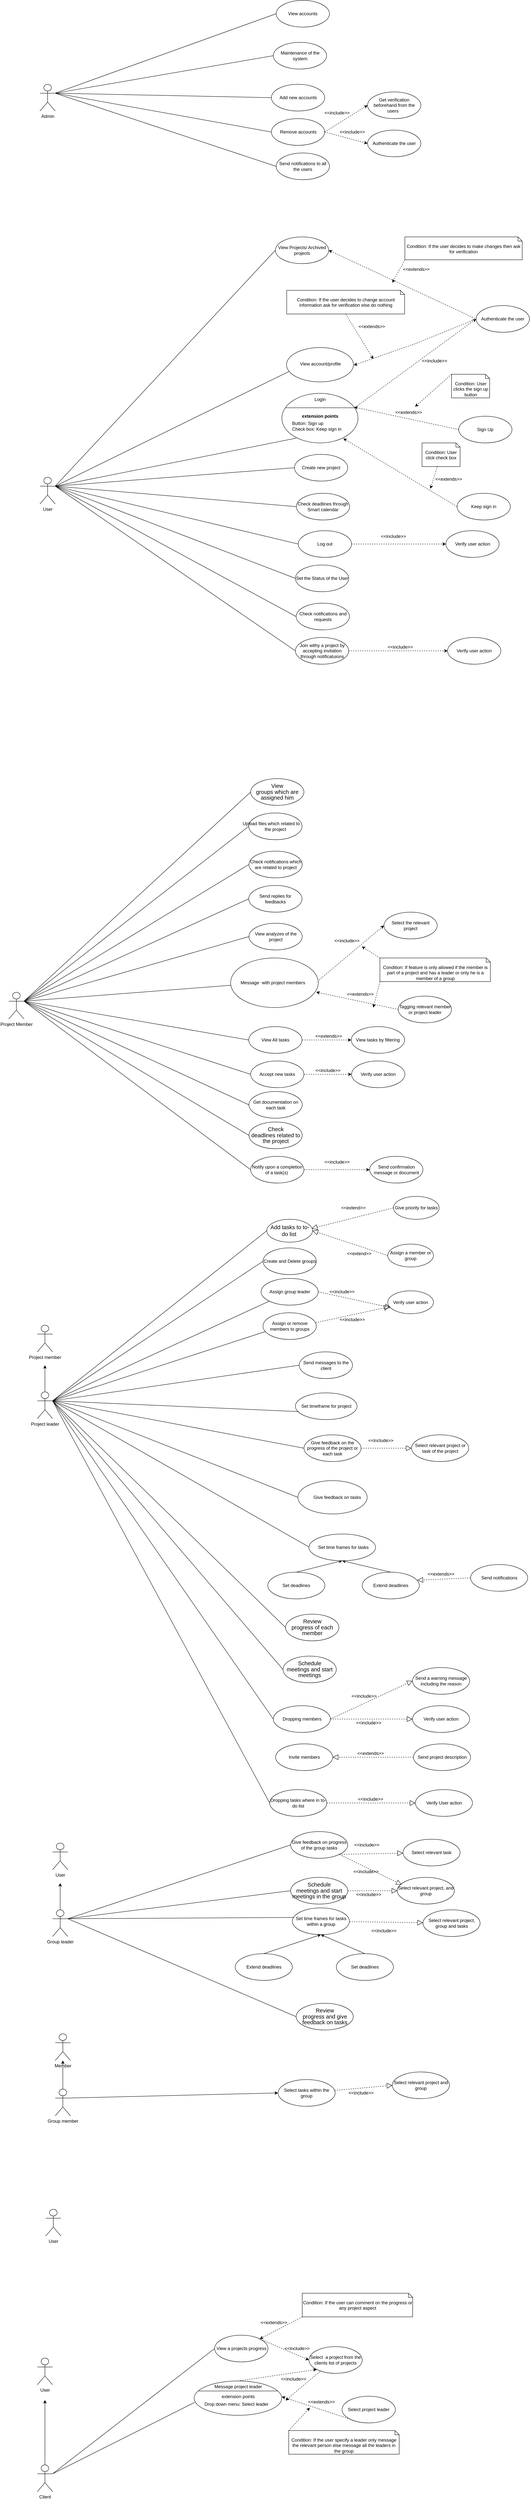 <mxfile version="20.2.3" type="github">
  <diagram id="6w9Y84feZphGdz3I18f9" name="Page-1">
    <mxGraphModel dx="3250" dy="4136" grid="1" gridSize="10" guides="1" tooltips="1" connect="1" arrows="1" fold="1" page="1" pageScale="1" pageWidth="850" pageHeight="1100" math="0" shadow="0">
      <root>
        <mxCell id="0" />
        <mxCell id="1" parent="0" />
        <mxCell id="DAs-1uU9wL7oWLrZRLtQ-103" style="edgeStyle=none;rounded=0;orthogonalLoop=1;jettySize=auto;html=1;exitX=1;exitY=0.333;exitDx=0;exitDy=0;exitPerimeter=0;entryX=0;entryY=0.5;entryDx=0;entryDy=0;endArrow=none;endFill=0;" parent="1" source="DAs-1uU9wL7oWLrZRLtQ-27" target="DAs-1uU9wL7oWLrZRLtQ-104" edge="1">
          <mxGeometry relative="1" as="geometry">
            <mxPoint x="-250" y="-1205" as="targetPoint" />
          </mxGeometry>
        </mxCell>
        <mxCell id="DAs-1uU9wL7oWLrZRLtQ-110" style="edgeStyle=none;rounded=0;orthogonalLoop=1;jettySize=auto;html=1;exitX=1;exitY=0.333;exitDx=0;exitDy=0;exitPerimeter=0;entryX=0;entryY=0.5;entryDx=0;entryDy=0;endArrow=none;endFill=0;" parent="1" source="DAs-1uU9wL7oWLrZRLtQ-27" target="DAs-1uU9wL7oWLrZRLtQ-109" edge="1">
          <mxGeometry relative="1" as="geometry" />
        </mxCell>
        <mxCell id="DAs-1uU9wL7oWLrZRLtQ-114" style="edgeStyle=none;rounded=0;orthogonalLoop=1;jettySize=auto;html=1;exitX=1;exitY=0.333;exitDx=0;exitDy=0;exitPerimeter=0;entryX=0;entryY=0.5;entryDx=0;entryDy=0;endArrow=none;endFill=0;" parent="1" source="DAs-1uU9wL7oWLrZRLtQ-27" target="DAs-1uU9wL7oWLrZRLtQ-113" edge="1">
          <mxGeometry relative="1" as="geometry" />
        </mxCell>
        <mxCell id="DAs-1uU9wL7oWLrZRLtQ-27" value="User" style="shape=umlActor;verticalLabelPosition=bottom;verticalAlign=top;html=1;" parent="1" vertex="1">
          <mxGeometry x="-715" y="-1480" width="40" height="70" as="geometry" />
        </mxCell>
        <mxCell id="DAs-1uU9wL7oWLrZRLtQ-61" style="edgeStyle=none;rounded=0;orthogonalLoop=1;jettySize=auto;html=1;exitX=0;exitY=0.5;exitDx=0;exitDy=0;entryX=0.999;entryY=0.33;entryDx=0;entryDy=0;entryPerimeter=0;endArrow=classic;endFill=1;dashed=1;" parent="1" source="DAs-1uU9wL7oWLrZRLtQ-60" target="DAs-1uU9wL7oWLrZRLtQ-73" edge="1">
          <mxGeometry relative="1" as="geometry">
            <mxPoint x="-87.15" y="-1528.6" as="targetPoint" />
          </mxGeometry>
        </mxCell>
        <mxCell id="DAs-1uU9wL7oWLrZRLtQ-60" value="Sign Up" style="ellipse;whiteSpace=wrap;html=1;" parent="1" vertex="1">
          <mxGeometry x="384.25" y="-1640" width="140" height="70" as="geometry" />
        </mxCell>
        <mxCell id="DAs-1uU9wL7oWLrZRLtQ-71" value="" style="shape=ellipse;container=1;horizontal=1;horizontalStack=0;resizeParent=1;resizeParentMax=0;resizeLast=0;html=1;dashed=0;collapsible=0;" parent="1" vertex="1">
          <mxGeometry x="-80" y="-1700" width="200" height="130" as="geometry" />
        </mxCell>
        <mxCell id="DAs-1uU9wL7oWLrZRLtQ-72" value="Login" style="html=1;strokeColor=none;fillColor=none;align=center;verticalAlign=middle;rotatable=0;" parent="DAs-1uU9wL7oWLrZRLtQ-71" vertex="1">
          <mxGeometry width="200" height="32.5" as="geometry" />
        </mxCell>
        <mxCell id="DAs-1uU9wL7oWLrZRLtQ-73" value="" style="line;strokeWidth=1;fillColor=none;rotatable=0;labelPosition=right;points=[];portConstraint=eastwest;dashed=0;resizeWidth=1;" parent="DAs-1uU9wL7oWLrZRLtQ-71" vertex="1">
          <mxGeometry x="10" y="32.5" width="180" height="10.833" as="geometry" />
        </mxCell>
        <mxCell id="DAs-1uU9wL7oWLrZRLtQ-74" value="&lt;b&gt;extension points&lt;/b&gt;" style="text;html=1;align=center;verticalAlign=middle;rotatable=0;" parent="DAs-1uU9wL7oWLrZRLtQ-71" vertex="1">
          <mxGeometry y="43.333" width="200" height="32.5" as="geometry" />
        </mxCell>
        <mxCell id="DAs-1uU9wL7oWLrZRLtQ-75" value="Button: Sign up&lt;br&gt;Check box: Keep sign in" style="text;html=1;align=left;verticalAlign=middle;rotatable=0;spacingLeft=25;" parent="DAs-1uU9wL7oWLrZRLtQ-71" vertex="1">
          <mxGeometry x="-0.004" y="70" width="200" height="32.5" as="geometry" />
        </mxCell>
        <mxCell id="DAs-1uU9wL7oWLrZRLtQ-76" style="edgeStyle=none;rounded=0;orthogonalLoop=1;jettySize=auto;html=1;exitX=0.19;exitY=0.903;exitDx=0;exitDy=0;entryX=1;entryY=0.333;entryDx=0;entryDy=0;entryPerimeter=0;endArrow=none;endFill=0;exitPerimeter=0;" parent="1" source="DAs-1uU9wL7oWLrZRLtQ-71" target="DAs-1uU9wL7oWLrZRLtQ-27" edge="1">
          <mxGeometry relative="1" as="geometry" />
        </mxCell>
        <mxCell id="DAs-1uU9wL7oWLrZRLtQ-77" value="&amp;lt;&amp;lt;extends&amp;gt;&amp;gt;" style="text;html=1;strokeColor=none;fillColor=none;align=center;verticalAlign=middle;whiteSpace=wrap;rounded=0;" parent="1" vertex="1">
          <mxGeometry x="223" y="-1665" width="60" height="30" as="geometry" />
        </mxCell>
        <mxCell id="DAs-1uU9wL7oWLrZRLtQ-78" value="Authenticate the user" style="ellipse;whiteSpace=wrap;html=1;" parent="1" vertex="1">
          <mxGeometry x="430" y="-1930" width="140" height="70" as="geometry" />
        </mxCell>
        <mxCell id="DAs-1uU9wL7oWLrZRLtQ-79" style="edgeStyle=none;rounded=0;orthogonalLoop=1;jettySize=auto;html=1;exitX=0.969;exitY=0.277;exitDx=0;exitDy=0;entryX=0;entryY=0.5;entryDx=0;entryDy=0;endArrow=classic;endFill=1;dashed=1;exitPerimeter=0;" parent="1" source="DAs-1uU9wL7oWLrZRLtQ-71" target="DAs-1uU9wL7oWLrZRLtQ-78" edge="1">
          <mxGeometry relative="1" as="geometry" />
        </mxCell>
        <mxCell id="DAs-1uU9wL7oWLrZRLtQ-80" value="&amp;lt;&amp;lt;include&amp;gt;&amp;gt;" style="text;html=1;strokeColor=none;fillColor=none;align=center;verticalAlign=middle;whiteSpace=wrap;rounded=0;" parent="1" vertex="1">
          <mxGeometry x="290.5" y="-1800" width="60" height="30" as="geometry" />
        </mxCell>
        <mxCell id="DAs-1uU9wL7oWLrZRLtQ-81" value="" style="shape=ellipse;container=1;horizontal=1;horizontalStack=0;resizeParent=1;resizeParentMax=0;resizeLast=0;html=1;dashed=0;collapsible=0;" parent="1" vertex="1">
          <mxGeometry x="-67.75" y="-1820" width="175.75" height="90" as="geometry" />
        </mxCell>
        <mxCell id="DAs-1uU9wL7oWLrZRLtQ-82" value="View account/profile" style="html=1;strokeColor=none;fillColor=none;align=center;verticalAlign=middle;rotatable=0;" parent="DAs-1uU9wL7oWLrZRLtQ-81" vertex="1">
          <mxGeometry x="0.876" y="35" width="175.75" height="15.0" as="geometry" />
        </mxCell>
        <mxCell id="DAs-1uU9wL7oWLrZRLtQ-86" style="edgeStyle=none;rounded=0;orthogonalLoop=1;jettySize=auto;html=1;exitX=0.043;exitY=0.691;exitDx=0;exitDy=0;entryX=1;entryY=0.333;entryDx=0;entryDy=0;entryPerimeter=0;endArrow=none;endFill=0;exitPerimeter=0;" parent="1" source="DAs-1uU9wL7oWLrZRLtQ-81" target="DAs-1uU9wL7oWLrZRLtQ-27" edge="1">
          <mxGeometry relative="1" as="geometry">
            <mxPoint x="-185.75" y="-1768.75" as="sourcePoint" />
            <mxPoint x="-679.6" y="-1517.917" as="targetPoint" />
          </mxGeometry>
        </mxCell>
        <mxCell id="DAs-1uU9wL7oWLrZRLtQ-95" style="edgeStyle=none;rounded=0;orthogonalLoop=1;jettySize=auto;html=1;exitX=0;exitY=0;exitDx=0;exitDy=0;exitPerimeter=0;dashed=1;endArrow=classic;endFill=1;" parent="1" source="DAs-1uU9wL7oWLrZRLtQ-94" target="DAs-1uU9wL7oWLrZRLtQ-77" edge="1">
          <mxGeometry relative="1" as="geometry" />
        </mxCell>
        <mxCell id="DAs-1uU9wL7oWLrZRLtQ-94" value="Condition: User clicks the sign up button" style="shape=note2;boundedLbl=1;whiteSpace=wrap;html=1;size=11;verticalAlign=top;align=center;" parent="1" vertex="1">
          <mxGeometry x="365.5" y="-1750" width="100" height="62" as="geometry" />
        </mxCell>
        <mxCell id="DAs-1uU9wL7oWLrZRLtQ-107" style="edgeStyle=none;rounded=0;orthogonalLoop=1;jettySize=auto;html=1;exitX=1;exitY=0.5;exitDx=0;exitDy=0;endArrow=classic;endFill=1;dashed=1;" parent="1" source="DAs-1uU9wL7oWLrZRLtQ-104" target="DAs-1uU9wL7oWLrZRLtQ-105" edge="1">
          <mxGeometry relative="1" as="geometry" />
        </mxCell>
        <mxCell id="DAs-1uU9wL7oWLrZRLtQ-104" value="Log out" style="ellipse;whiteSpace=wrap;html=1;" parent="1" vertex="1">
          <mxGeometry x="-37" y="-1340" width="140" height="70" as="geometry" />
        </mxCell>
        <mxCell id="DAs-1uU9wL7oWLrZRLtQ-105" value="Verify user action" style="ellipse;whiteSpace=wrap;html=1;" parent="1" vertex="1">
          <mxGeometry x="350.5" y="-1340" width="140" height="70" as="geometry" />
        </mxCell>
        <mxCell id="DAs-1uU9wL7oWLrZRLtQ-108" value="&amp;lt;&amp;lt;include&amp;gt;&amp;gt;" style="text;html=1;strokeColor=none;fillColor=none;align=center;verticalAlign=middle;whiteSpace=wrap;rounded=0;" parent="1" vertex="1">
          <mxGeometry x="183" y="-1340" width="60" height="30" as="geometry" />
        </mxCell>
        <mxCell id="DAs-1uU9wL7oWLrZRLtQ-109" value="Create new project" style="ellipse;whiteSpace=wrap;html=1;" parent="1" vertex="1">
          <mxGeometry x="-47" y="-1540" width="140" height="70" as="geometry" />
        </mxCell>
        <mxCell id="DAs-1uU9wL7oWLrZRLtQ-113" value="Set the Status of the User" style="ellipse;whiteSpace=wrap;html=1;" parent="1" vertex="1">
          <mxGeometry x="-44.5" y="-1250" width="140" height="70" as="geometry" />
        </mxCell>
        <mxCell id="DAs-1uU9wL7oWLrZRLtQ-118" style="edgeStyle=none;rounded=0;orthogonalLoop=1;jettySize=auto;html=1;exitX=0.5;exitY=0;exitDx=0;exitDy=0;exitPerimeter=0;endArrow=classic;endFill=1;startArrow=none;startFill=0;" parent="1" source="DAs-1uU9wL7oWLrZRLtQ-115" edge="1">
          <mxGeometry relative="1" as="geometry">
            <mxPoint x="-702" y="3560" as="targetPoint" />
          </mxGeometry>
        </mxCell>
        <mxCell id="DAs-1uU9wL7oWLrZRLtQ-123" style="edgeStyle=none;rounded=0;orthogonalLoop=1;jettySize=auto;html=1;exitX=1;exitY=0.333;exitDx=0;exitDy=0;exitPerimeter=0;entryX=0;entryY=0.5;entryDx=0;entryDy=0;startArrow=none;startFill=0;endArrow=none;endFill=0;" parent="1" source="DAs-1uU9wL7oWLrZRLtQ-115" target="DAs-1uU9wL7oWLrZRLtQ-119" edge="1">
          <mxGeometry relative="1" as="geometry" />
        </mxCell>
        <mxCell id="DAs-1uU9wL7oWLrZRLtQ-125" style="edgeStyle=none;rounded=0;orthogonalLoop=1;jettySize=auto;html=1;exitX=1;exitY=0.333;exitDx=0;exitDy=0;exitPerimeter=0;entryX=0.008;entryY=0.621;entryDx=0;entryDy=0;startArrow=none;startFill=0;endArrow=none;endFill=0;entryPerimeter=0;" parent="1" source="DAs-1uU9wL7oWLrZRLtQ-115" target="DAs-1uU9wL7oWLrZRLtQ-128" edge="1">
          <mxGeometry relative="1" as="geometry">
            <mxPoint x="-202" y="3715" as="targetPoint" />
          </mxGeometry>
        </mxCell>
        <mxCell id="DAs-1uU9wL7oWLrZRLtQ-115" value="Client" style="shape=umlActor;verticalLabelPosition=bottom;verticalAlign=top;html=1;" parent="1" vertex="1">
          <mxGeometry x="-722" y="3730" width="40" height="70" as="geometry" />
        </mxCell>
        <mxCell id="DAs-1uU9wL7oWLrZRLtQ-122" style="edgeStyle=none;rounded=0;orthogonalLoop=1;jettySize=auto;html=1;exitX=1;exitY=0;exitDx=0;exitDy=0;startArrow=none;startFill=0;endArrow=classic;endFill=1;dashed=1;entryX=0;entryY=0.5;entryDx=0;entryDy=0;" parent="1" source="DAs-1uU9wL7oWLrZRLtQ-119" target="DAs-1uU9wL7oWLrZRLtQ-121" edge="1">
          <mxGeometry relative="1" as="geometry">
            <mxPoint x="-19.5" y="3460" as="targetPoint" />
          </mxGeometry>
        </mxCell>
        <mxCell id="DAs-1uU9wL7oWLrZRLtQ-119" value="View a projects progress" style="ellipse;whiteSpace=wrap;html=1;" parent="1" vertex="1">
          <mxGeometry x="-256.5" y="3390" width="140" height="70" as="geometry" />
        </mxCell>
        <mxCell id="DAs-1uU9wL7oWLrZRLtQ-121" value="Select&amp;nbsp; a project from the clients list of projects" style="ellipse;whiteSpace=wrap;html=1;" parent="1" vertex="1">
          <mxGeometry x="-9" y="3420" width="140" height="70" as="geometry" />
        </mxCell>
        <mxCell id="DAs-1uU9wL7oWLrZRLtQ-126" style="edgeStyle=none;rounded=0;orthogonalLoop=1;jettySize=auto;html=1;exitX=0.5;exitY=0;exitDx=0;exitDy=0;entryX=0;entryY=1;entryDx=0;entryDy=0;startArrow=none;startFill=0;endArrow=classic;endFill=1;dashed=1;" parent="1" source="DAs-1uU9wL7oWLrZRLtQ-128" target="DAs-1uU9wL7oWLrZRLtQ-121" edge="1">
          <mxGeometry relative="1" as="geometry">
            <mxPoint x="-62" y="3715" as="sourcePoint" />
          </mxGeometry>
        </mxCell>
        <mxCell id="DAs-1uU9wL7oWLrZRLtQ-127" value="&amp;lt;&amp;lt;include&amp;gt;&amp;gt;" style="text;html=1;strokeColor=none;fillColor=none;align=center;verticalAlign=middle;whiteSpace=wrap;rounded=0;" parent="1" vertex="1">
          <mxGeometry x="-79" y="3490" width="60" height="30" as="geometry" />
        </mxCell>
        <mxCell id="DAs-1uU9wL7oWLrZRLtQ-135" style="edgeStyle=none;rounded=0;orthogonalLoop=1;jettySize=auto;html=1;exitX=1;exitY=0.5;exitDx=0;exitDy=0;entryX=0;entryY=1;entryDx=0;entryDy=0;startArrow=classic;startFill=1;endArrow=none;endFill=0;dashed=1;" parent="1" source="DAs-1uU9wL7oWLrZRLtQ-131" target="DAs-1uU9wL7oWLrZRLtQ-134" edge="1">
          <mxGeometry relative="1" as="geometry" />
        </mxCell>
        <mxCell id="DAs-1uU9wL7oWLrZRLtQ-128" value="" style="shape=ellipse;container=1;horizontal=1;horizontalStack=0;resizeParent=1;resizeParentMax=0;resizeLast=0;html=1;dashed=0;collapsible=0;" parent="1" vertex="1">
          <mxGeometry x="-310.25" y="3510" width="230" height="90" as="geometry" />
        </mxCell>
        <mxCell id="DAs-1uU9wL7oWLrZRLtQ-129" value="Message project leader" style="html=1;strokeColor=none;fillColor=none;align=center;verticalAlign=middle;rotatable=0;" parent="DAs-1uU9wL7oWLrZRLtQ-128" vertex="1">
          <mxGeometry y="7.5" width="230" height="15.0" as="geometry" />
        </mxCell>
        <mxCell id="DAs-1uU9wL7oWLrZRLtQ-130" value="" style="line;strokeWidth=1;fillColor=none;rotatable=0;labelPosition=right;points=[];portConstraint=eastwest;dashed=0;resizeWidth=1;" parent="DAs-1uU9wL7oWLrZRLtQ-128" vertex="1">
          <mxGeometry x="11.5" y="22.5" width="207" height="7.5" as="geometry" />
        </mxCell>
        <mxCell id="DAs-1uU9wL7oWLrZRLtQ-131" value="extension points" style="text;html=1;align=center;verticalAlign=middle;rotatable=0;" parent="DAs-1uU9wL7oWLrZRLtQ-128" vertex="1">
          <mxGeometry y="30.0" width="230" height="22.5" as="geometry" />
        </mxCell>
        <mxCell id="DAs-1uU9wL7oWLrZRLtQ-132" value="Drop down menu: Select leader" style="text;html=1;align=left;verticalAlign=middle;rotatable=0;spacingLeft=25;" parent="DAs-1uU9wL7oWLrZRLtQ-128" vertex="1">
          <mxGeometry x="0.002" y="52.502" width="194.615" height="16.322" as="geometry" />
        </mxCell>
        <mxCell id="DAs-1uU9wL7oWLrZRLtQ-136" style="edgeStyle=none;rounded=0;orthogonalLoop=1;jettySize=auto;html=1;exitX=0;exitY=0;exitDx=0;exitDy=0;exitPerimeter=0;startArrow=none;startFill=0;endArrow=classic;endFill=1;dashed=1;entryX=0;entryY=1;entryDx=0;entryDy=0;" parent="1" source="DAs-1uU9wL7oWLrZRLtQ-133" target="DAs-1uU9wL7oWLrZRLtQ-137" edge="1">
          <mxGeometry relative="1" as="geometry">
            <mxPoint x="38" y="3670" as="targetPoint" />
          </mxGeometry>
        </mxCell>
        <mxCell id="DAs-1uU9wL7oWLrZRLtQ-133" value="Condition: If the user specify a leader only message the relevant person else message all the leaders in the group" style="shape=note2;boundedLbl=1;whiteSpace=wrap;html=1;size=11;verticalAlign=top;align=center;" parent="1" vertex="1">
          <mxGeometry x="-62" y="3640" width="290" height="62" as="geometry" />
        </mxCell>
        <mxCell id="DAs-1uU9wL7oWLrZRLtQ-134" value="Select project leader" style="ellipse;whiteSpace=wrap;html=1;" parent="1" vertex="1">
          <mxGeometry x="78" y="3550" width="140" height="70" as="geometry" />
        </mxCell>
        <mxCell id="DAs-1uU9wL7oWLrZRLtQ-137" value="&amp;lt;&amp;lt;extends&amp;gt;&amp;gt;" style="text;html=1;strokeColor=none;fillColor=none;align=center;verticalAlign=middle;whiteSpace=wrap;rounded=0;" parent="1" vertex="1">
          <mxGeometry x="-6.5" y="3550" width="60" height="30" as="geometry" />
        </mxCell>
        <mxCell id="DAs-1uU9wL7oWLrZRLtQ-143" value="&amp;lt;&amp;lt;include&amp;gt;&amp;gt;" style="text;html=1;strokeColor=none;fillColor=none;align=center;verticalAlign=middle;whiteSpace=wrap;rounded=0;" parent="1" vertex="1">
          <mxGeometry x="-70.25" y="3410" width="60" height="30" as="geometry" />
        </mxCell>
        <mxCell id="DAs-1uU9wL7oWLrZRLtQ-157" style="rounded=0;orthogonalLoop=1;jettySize=auto;html=1;exitX=1;exitY=0.333;exitDx=0;exitDy=0;exitPerimeter=0;entryX=0;entryY=0.5;entryDx=0;entryDy=0;startArrow=none;startFill=0;endArrow=none;endFill=0;" parent="1" source="DAs-1uU9wL7oWLrZRLtQ-151" target="DAs-1uU9wL7oWLrZRLtQ-156" edge="1">
          <mxGeometry relative="1" as="geometry" />
        </mxCell>
        <mxCell id="DAs-1uU9wL7oWLrZRLtQ-161" style="edgeStyle=none;rounded=0;orthogonalLoop=1;jettySize=auto;html=1;exitX=1;exitY=0.333;exitDx=0;exitDy=0;exitPerimeter=0;entryX=0;entryY=0.5;entryDx=0;entryDy=0;startArrow=none;startFill=0;endArrow=none;endFill=0;" parent="1" source="DAs-1uU9wL7oWLrZRLtQ-151" target="DAs-1uU9wL7oWLrZRLtQ-158" edge="1">
          <mxGeometry relative="1" as="geometry" />
        </mxCell>
        <mxCell id="DAs-1uU9wL7oWLrZRLtQ-162" style="edgeStyle=none;rounded=0;orthogonalLoop=1;jettySize=auto;html=1;exitX=1;exitY=0.333;exitDx=0;exitDy=0;exitPerimeter=0;entryX=0;entryY=0.5;entryDx=0;entryDy=0;startArrow=none;startFill=0;endArrow=none;endFill=0;" parent="1" source="DAs-1uU9wL7oWLrZRLtQ-151" target="DAs-1uU9wL7oWLrZRLtQ-159" edge="1">
          <mxGeometry relative="1" as="geometry" />
        </mxCell>
        <mxCell id="DAs-1uU9wL7oWLrZRLtQ-163" style="edgeStyle=none;rounded=0;orthogonalLoop=1;jettySize=auto;html=1;exitX=1;exitY=0.333;exitDx=0;exitDy=0;exitPerimeter=0;entryX=0;entryY=0.5;entryDx=0;entryDy=0;startArrow=none;startFill=0;endArrow=none;endFill=0;" parent="1" source="DAs-1uU9wL7oWLrZRLtQ-151" target="DAs-1uU9wL7oWLrZRLtQ-160" edge="1">
          <mxGeometry relative="1" as="geometry" />
        </mxCell>
        <mxCell id="DAs-1uU9wL7oWLrZRLtQ-151" value="Admin" style="shape=umlActor;verticalLabelPosition=bottom;verticalAlign=top;html=1;" parent="1" vertex="1">
          <mxGeometry x="-715" y="-2510" width="40" height="70" as="geometry" />
        </mxCell>
        <mxCell id="DAs-1uU9wL7oWLrZRLtQ-156" value="Maintenance of the system" style="ellipse;whiteSpace=wrap;html=1;" parent="1" vertex="1">
          <mxGeometry x="-102.5" y="-2620" width="140" height="70" as="geometry" />
        </mxCell>
        <mxCell id="DAs-1uU9wL7oWLrZRLtQ-158" value="Add new accounts" style="ellipse;whiteSpace=wrap;html=1;" parent="1" vertex="1">
          <mxGeometry x="-107.5" y="-2510" width="140" height="70" as="geometry" />
        </mxCell>
        <mxCell id="DAs-1uU9wL7oWLrZRLtQ-165" style="edgeStyle=none;rounded=0;orthogonalLoop=1;jettySize=auto;html=1;exitX=1;exitY=0.5;exitDx=0;exitDy=0;entryX=0;entryY=0.5;entryDx=0;entryDy=0;startArrow=none;startFill=0;endArrow=classic;endFill=1;dashed=1;" parent="1" source="DAs-1uU9wL7oWLrZRLtQ-159" target="DAs-1uU9wL7oWLrZRLtQ-164" edge="1">
          <mxGeometry relative="1" as="geometry" />
        </mxCell>
        <mxCell id="DAs-1uU9wL7oWLrZRLtQ-169" style="edgeStyle=none;rounded=0;orthogonalLoop=1;jettySize=auto;html=1;exitX=1;exitY=0.5;exitDx=0;exitDy=0;entryX=0;entryY=0.5;entryDx=0;entryDy=0;dashed=1;startArrow=none;startFill=0;endArrow=classic;endFill=1;" parent="1" source="DAs-1uU9wL7oWLrZRLtQ-159" target="DAs-1uU9wL7oWLrZRLtQ-168" edge="1">
          <mxGeometry relative="1" as="geometry" />
        </mxCell>
        <mxCell id="DAs-1uU9wL7oWLrZRLtQ-159" value="Remove accounts" style="ellipse;whiteSpace=wrap;html=1;" parent="1" vertex="1">
          <mxGeometry x="-107.5" y="-2420" width="140" height="70" as="geometry" />
        </mxCell>
        <mxCell id="DAs-1uU9wL7oWLrZRLtQ-160" value="Send notifications to all the users" style="ellipse;whiteSpace=wrap;html=1;" parent="1" vertex="1">
          <mxGeometry x="-95" y="-2330" width="140" height="70" as="geometry" />
        </mxCell>
        <mxCell id="DAs-1uU9wL7oWLrZRLtQ-164" value="Get verification beforehand from the users&amp;nbsp;&amp;nbsp;" style="ellipse;whiteSpace=wrap;html=1;" parent="1" vertex="1">
          <mxGeometry x="145" y="-2490" width="140" height="70" as="geometry" />
        </mxCell>
        <mxCell id="DAs-1uU9wL7oWLrZRLtQ-166" value="&amp;lt;&amp;lt;include&amp;gt;&amp;gt;" style="text;html=1;strokeColor=none;fillColor=none;align=center;verticalAlign=middle;whiteSpace=wrap;rounded=0;" parent="1" vertex="1">
          <mxGeometry x="35" y="-2450" width="60" height="30" as="geometry" />
        </mxCell>
        <mxCell id="DAs-1uU9wL7oWLrZRLtQ-168" value="Authenticate the user" style="ellipse;whiteSpace=wrap;html=1;" parent="1" vertex="1">
          <mxGeometry x="145" y="-2390" width="140" height="70" as="geometry" />
        </mxCell>
        <mxCell id="DAs-1uU9wL7oWLrZRLtQ-170" value="&amp;lt;&amp;lt;include&amp;gt;&amp;gt;" style="text;html=1;strokeColor=none;fillColor=none;align=center;verticalAlign=middle;whiteSpace=wrap;rounded=0;" parent="1" vertex="1">
          <mxGeometry x="75" y="-2400" width="60" height="30" as="geometry" />
        </mxCell>
        <mxCell id="DAs-1uU9wL7oWLrZRLtQ-176" style="edgeStyle=none;rounded=0;orthogonalLoop=1;jettySize=auto;html=1;exitX=1;exitY=0.333;exitDx=0;exitDy=0;exitPerimeter=0;entryX=0.003;entryY=0.551;entryDx=0;entryDy=0;startArrow=none;startFill=0;endArrow=none;endFill=0;entryPerimeter=0;" parent="1" source="DAs-1uU9wL7oWLrZRLtQ-171" target="DAs-1uU9wL7oWLrZRLtQ-186" edge="1">
          <mxGeometry relative="1" as="geometry">
            <mxPoint x="-207" y="-195" as="targetPoint" />
          </mxGeometry>
        </mxCell>
        <mxCell id="DAs-1uU9wL7oWLrZRLtQ-209" style="edgeStyle=none;rounded=0;orthogonalLoop=1;jettySize=auto;html=1;exitX=1;exitY=0.333;exitDx=0;exitDy=0;exitPerimeter=0;entryX=0;entryY=0.5;entryDx=0;entryDy=0;startArrow=none;startFill=0;endArrow=none;endFill=0;" parent="1" source="DAs-1uU9wL7oWLrZRLtQ-171" target="DAs-1uU9wL7oWLrZRLtQ-205" edge="1">
          <mxGeometry relative="1" as="geometry" />
        </mxCell>
        <mxCell id="DAs-1uU9wL7oWLrZRLtQ-171" value="Project Member" style="shape=umlActor;verticalLabelPosition=bottom;verticalAlign=top;html=1;" parent="1" vertex="1">
          <mxGeometry x="-797" y="-130" width="40" height="70" as="geometry" />
        </mxCell>
        <mxCell id="DAs-1uU9wL7oWLrZRLtQ-186" value="" style="shape=ellipse;container=1;horizontal=1;horizontalStack=0;resizeParent=1;resizeParentMax=0;resizeLast=0;html=1;dashed=0;collapsible=0;" parent="1" vertex="1">
          <mxGeometry x="-214.5" y="-220" width="230" height="130" as="geometry" />
        </mxCell>
        <mxCell id="DAs-1uU9wL7oWLrZRLtQ-187" value="Message&amp;nbsp; with project members" style="html=1;strokeColor=none;fillColor=none;align=center;verticalAlign=middle;rotatable=0;" parent="DAs-1uU9wL7oWLrZRLtQ-186" vertex="1">
          <mxGeometry y="48.75" width="220.417" height="32.5" as="geometry" />
        </mxCell>
        <mxCell id="DAs-1uU9wL7oWLrZRLtQ-197" style="edgeStyle=none;rounded=0;orthogonalLoop=1;jettySize=auto;html=1;exitX=0;exitY=0;exitDx=0;exitDy=0;exitPerimeter=0;startArrow=none;startFill=0;endArrow=classic;endFill=1;dashed=1;" parent="1" source="DAs-1uU9wL7oWLrZRLtQ-196" edge="1">
          <mxGeometry relative="1" as="geometry">
            <mxPoint x="130" y="-250" as="targetPoint" />
          </mxGeometry>
        </mxCell>
        <mxCell id="DAs-1uU9wL7oWLrZRLtQ-201" style="edgeStyle=none;rounded=0;orthogonalLoop=1;jettySize=auto;html=1;exitX=0;exitY=1;exitDx=0;exitDy=0;exitPerimeter=0;startArrow=none;startFill=0;endArrow=classic;endFill=1;dashed=1;" parent="1" source="DAs-1uU9wL7oWLrZRLtQ-196" edge="1">
          <mxGeometry relative="1" as="geometry">
            <mxPoint x="160" y="-90" as="targetPoint" />
          </mxGeometry>
        </mxCell>
        <mxCell id="DAs-1uU9wL7oWLrZRLtQ-196" value="Condition: If feature is only allowed if the member is part of a project and has a leader or only he is a member of a group" style="shape=note2;boundedLbl=1;whiteSpace=wrap;html=1;size=11;verticalAlign=top;align=center;" parent="1" vertex="1">
          <mxGeometry x="177.5" y="-220" width="290" height="62" as="geometry" />
        </mxCell>
        <mxCell id="DAs-1uU9wL7oWLrZRLtQ-200" style="edgeStyle=none;rounded=0;orthogonalLoop=1;jettySize=auto;html=1;exitX=0;exitY=0.5;exitDx=0;exitDy=0;entryX=0.977;entryY=0.688;entryDx=0;entryDy=0;entryPerimeter=0;startArrow=none;startFill=0;endArrow=classic;endFill=1;dashed=1;" parent="1" source="DAs-1uU9wL7oWLrZRLtQ-199" target="DAs-1uU9wL7oWLrZRLtQ-186" edge="1">
          <mxGeometry relative="1" as="geometry" />
        </mxCell>
        <mxCell id="DAs-1uU9wL7oWLrZRLtQ-199" value="Tagging relevant member or project leader" style="ellipse;whiteSpace=wrap;html=1;" parent="1" vertex="1">
          <mxGeometry x="225.5" y="-120" width="140" height="70" as="geometry" />
        </mxCell>
        <mxCell id="DAs-1uU9wL7oWLrZRLtQ-202" value="&amp;lt;&amp;lt;extends&amp;gt;&amp;gt;" style="text;html=1;strokeColor=none;fillColor=none;align=center;verticalAlign=middle;whiteSpace=wrap;rounded=0;" parent="1" vertex="1">
          <mxGeometry x="95.5" y="-140" width="60" height="30" as="geometry" />
        </mxCell>
        <mxCell id="DAs-1uU9wL7oWLrZRLtQ-205" value="Accept new tasks" style="ellipse;whiteSpace=wrap;html=1;" parent="1" vertex="1">
          <mxGeometry x="-162" y="50" width="140" height="70" as="geometry" />
        </mxCell>
        <mxCell id="DAs-1uU9wL7oWLrZRLtQ-212" value="Select the relevant project" style="ellipse;whiteSpace=wrap;html=1;" parent="1" vertex="1">
          <mxGeometry x="188" y="-340" width="140" height="70" as="geometry" />
        </mxCell>
        <mxCell id="DAs-1uU9wL7oWLrZRLtQ-213" style="edgeStyle=none;rounded=0;orthogonalLoop=1;jettySize=auto;html=1;exitX=1.009;exitY=0.444;exitDx=0;exitDy=0;startArrow=none;startFill=0;endArrow=classic;endFill=1;exitPerimeter=0;dashed=1;entryX=0;entryY=0.5;entryDx=0;entryDy=0;" parent="1" source="DAs-1uU9wL7oWLrZRLtQ-186" target="DAs-1uU9wL7oWLrZRLtQ-212" edge="1">
          <mxGeometry relative="1" as="geometry">
            <mxPoint x="11.62" y="-233.84" as="sourcePoint" />
            <mxPoint x="281.674" y="-308.125" as="targetPoint" />
          </mxGeometry>
        </mxCell>
        <mxCell id="DAs-1uU9wL7oWLrZRLtQ-214" value="&amp;lt;&amp;lt;include&amp;gt;&amp;gt;" style="text;html=1;strokeColor=none;fillColor=none;align=center;verticalAlign=middle;whiteSpace=wrap;rounded=0;" parent="1" vertex="1">
          <mxGeometry x="61.75" y="-280" width="57.5" height="30" as="geometry" />
        </mxCell>
        <mxCell id="DAs-1uU9wL7oWLrZRLtQ-230" style="edgeStyle=none;rounded=0;orthogonalLoop=1;jettySize=auto;html=1;exitX=0;exitY=0.5;exitDx=0;exitDy=0;entryX=1;entryY=0.333;entryDx=0;entryDy=0;entryPerimeter=0;startArrow=none;startFill=0;endArrow=none;endFill=0;" parent="1" source="DAs-1uU9wL7oWLrZRLtQ-229" target="DAs-1uU9wL7oWLrZRLtQ-171" edge="1">
          <mxGeometry relative="1" as="geometry" />
        </mxCell>
        <mxCell id="DAs-1uU9wL7oWLrZRLtQ-229" value="Notify upon a completion of a task(s)&amp;nbsp;" style="ellipse;whiteSpace=wrap;html=1;" parent="1" vertex="1">
          <mxGeometry x="-162" y="300" width="140" height="70" as="geometry" />
        </mxCell>
        <mxCell id="DAs-1uU9wL7oWLrZRLtQ-246" style="edgeStyle=none;rounded=0;orthogonalLoop=1;jettySize=auto;html=1;exitX=0.5;exitY=0;exitDx=0;exitDy=0;exitPerimeter=0;startArrow=none;startFill=0;endArrow=classic;endFill=1;" parent="1" source="DAs-1uU9wL7oWLrZRLtQ-234" edge="1">
          <mxGeometry relative="1" as="geometry">
            <mxPoint x="-702" y="847.5" as="targetPoint" />
          </mxGeometry>
        </mxCell>
        <mxCell id="DAs-1uU9wL7oWLrZRLtQ-259" style="edgeStyle=none;rounded=0;orthogonalLoop=1;jettySize=auto;html=1;exitX=1;exitY=0.333;exitDx=0;exitDy=0;exitPerimeter=0;entryX=0;entryY=0.5;entryDx=0;entryDy=0;startArrow=none;startFill=0;endArrow=none;endFill=0;" parent="1" source="DAs-1uU9wL7oWLrZRLtQ-234" target="DAs-1uU9wL7oWLrZRLtQ-248" edge="1">
          <mxGeometry relative="1" as="geometry" />
        </mxCell>
        <mxCell id="DAs-1uU9wL7oWLrZRLtQ-277" style="edgeStyle=none;rounded=0;orthogonalLoop=1;jettySize=auto;html=1;exitX=1;exitY=0.333;exitDx=0;exitDy=0;exitPerimeter=0;entryX=0;entryY=0.5;entryDx=0;entryDy=0;startArrow=none;startFill=0;endArrow=none;endFill=0;" parent="1" source="DAs-1uU9wL7oWLrZRLtQ-234" target="DAs-1uU9wL7oWLrZRLtQ-278" edge="1">
          <mxGeometry relative="1" as="geometry" />
        </mxCell>
        <mxCell id="DAs-1uU9wL7oWLrZRLtQ-344" style="edgeStyle=none;rounded=0;orthogonalLoop=1;jettySize=auto;html=1;exitX=1;exitY=0.333;exitDx=0;exitDy=0;exitPerimeter=0;entryX=0;entryY=0.5;entryDx=0;entryDy=0;startArrow=none;startFill=0;endArrow=none;endFill=0;" parent="1" source="DAs-1uU9wL7oWLrZRLtQ-234" edge="1" target="wPcG4ol8Kc2qVvm0i4W1-57">
          <mxGeometry relative="1" as="geometry">
            <mxPoint x="-104.5" y="1295" as="targetPoint" />
          </mxGeometry>
        </mxCell>
        <mxCell id="DAs-1uU9wL7oWLrZRLtQ-346" style="edgeStyle=none;rounded=0;orthogonalLoop=1;jettySize=auto;html=1;exitX=1;exitY=0.333;exitDx=0;exitDy=0;exitPerimeter=0;entryX=0;entryY=0.5;entryDx=0;entryDy=0;startArrow=none;startFill=0;endArrow=none;endFill=0;" parent="1" source="DAs-1uU9wL7oWLrZRLtQ-234" target="DAs-1uU9wL7oWLrZRLtQ-339" edge="1">
          <mxGeometry relative="1" as="geometry" />
        </mxCell>
        <mxCell id="DAs-1uU9wL7oWLrZRLtQ-234" value="Project leader" style="shape=umlActor;verticalLabelPosition=bottom;verticalAlign=top;html=1;" parent="1" vertex="1">
          <mxGeometry x="-722" y="917.5" width="40" height="70" as="geometry" />
        </mxCell>
        <mxCell id="DAs-1uU9wL7oWLrZRLtQ-237" value="User" style="shape=umlActor;verticalLabelPosition=bottom;verticalAlign=top;html=1;" parent="1" vertex="1">
          <mxGeometry x="-722" y="3450" width="40" height="70" as="geometry" />
        </mxCell>
        <mxCell id="DAs-1uU9wL7oWLrZRLtQ-241" value="Project member" style="shape=umlActor;verticalLabelPosition=bottom;verticalAlign=top;html=1;" parent="1" vertex="1">
          <mxGeometry x="-722" y="742.5" width="40" height="70" as="geometry" />
        </mxCell>
        <mxCell id="DAs-1uU9wL7oWLrZRLtQ-248" value="Create and Delete groups" style="ellipse;whiteSpace=wrap;html=1;" parent="1" vertex="1">
          <mxGeometry x="-129.5" y="540" width="140" height="70" as="geometry" />
        </mxCell>
        <mxCell id="DAs-1uU9wL7oWLrZRLtQ-278" value="Give feedback on the progress of the project or each task" style="ellipse;whiteSpace=wrap;html=1;" parent="1" vertex="1">
          <mxGeometry x="-22" y="1030" width="150" height="70" as="geometry" />
        </mxCell>
        <mxCell id="DAs-1uU9wL7oWLrZRLtQ-281" style="edgeStyle=none;rounded=0;orthogonalLoop=1;jettySize=auto;html=1;exitX=0.5;exitY=0;exitDx=0;exitDy=0;exitPerimeter=0;startArrow=none;startFill=0;endArrow=classic;endFill=1;" parent="1" source="DAs-1uU9wL7oWLrZRLtQ-282" edge="1">
          <mxGeometry relative="1" as="geometry">
            <mxPoint x="-662" y="2205" as="targetPoint" />
          </mxGeometry>
        </mxCell>
        <mxCell id="DAs-1uU9wL7oWLrZRLtQ-282" value="Group leader" style="shape=umlActor;verticalLabelPosition=bottom;verticalAlign=top;html=1;" parent="1" vertex="1">
          <mxGeometry x="-682" y="2275" width="40" height="70" as="geometry" />
        </mxCell>
        <mxCell id="DAs-1uU9wL7oWLrZRLtQ-283" value="User" style="shape=umlActor;verticalLabelPosition=bottom;verticalAlign=top;html=1;" parent="1" vertex="1">
          <mxGeometry x="-682" y="2100" width="40" height="70" as="geometry" />
        </mxCell>
        <mxCell id="DAs-1uU9wL7oWLrZRLtQ-284" value="Set time frames for tasks within a group" style="ellipse;whiteSpace=wrap;html=1;" parent="1" vertex="1">
          <mxGeometry x="-52.5" y="2270" width="150" height="70" as="geometry" />
        </mxCell>
        <mxCell id="DAs-1uU9wL7oWLrZRLtQ-285" value="Give feedback on progress of the group tasks" style="ellipse;whiteSpace=wrap;html=1;" parent="1" vertex="1">
          <mxGeometry x="-57" y="2070" width="150" height="70" as="geometry" />
        </mxCell>
        <mxCell id="DAs-1uU9wL7oWLrZRLtQ-292" style="edgeStyle=none;rounded=0;orthogonalLoop=1;jettySize=auto;html=1;exitX=0.5;exitY=0;exitDx=0;exitDy=0;entryX=0.5;entryY=1;entryDx=0;entryDy=0;startArrow=none;startFill=0;endArrow=classic;endFill=1;" parent="1" source="DAs-1uU9wL7oWLrZRLtQ-289" target="DAs-1uU9wL7oWLrZRLtQ-284" edge="1">
          <mxGeometry relative="1" as="geometry" />
        </mxCell>
        <mxCell id="DAs-1uU9wL7oWLrZRLtQ-289" value="Extend deadlines" style="ellipse;whiteSpace=wrap;html=1;" parent="1" vertex="1">
          <mxGeometry x="-202.5" y="2390" width="150" height="70" as="geometry" />
        </mxCell>
        <mxCell id="DAs-1uU9wL7oWLrZRLtQ-293" style="edgeStyle=none;rounded=0;orthogonalLoop=1;jettySize=auto;html=1;exitX=0.5;exitY=0;exitDx=0;exitDy=0;startArrow=none;startFill=0;endArrow=classic;endFill=1;entryX=0.5;entryY=1;entryDx=0;entryDy=0;" parent="1" source="DAs-1uU9wL7oWLrZRLtQ-290" target="DAs-1uU9wL7oWLrZRLtQ-284" edge="1">
          <mxGeometry relative="1" as="geometry">
            <mxPoint x="8" y="2550" as="targetPoint" />
          </mxGeometry>
        </mxCell>
        <mxCell id="DAs-1uU9wL7oWLrZRLtQ-290" value="Set deadlines" style="ellipse;whiteSpace=wrap;html=1;" parent="1" vertex="1">
          <mxGeometry x="63" y="2390" width="150" height="70" as="geometry" />
        </mxCell>
        <mxCell id="DAs-1uU9wL7oWLrZRLtQ-299" style="edgeStyle=none;rounded=0;orthogonalLoop=1;jettySize=auto;html=1;exitX=0.5;exitY=0;exitDx=0;exitDy=0;exitPerimeter=0;startArrow=none;startFill=0;endArrow=classic;endFill=1;" parent="1" source="DAs-1uU9wL7oWLrZRLtQ-300" target="DAs-1uU9wL7oWLrZRLtQ-301" edge="1">
          <mxGeometry relative="1" as="geometry">
            <mxPoint x="-655.0" y="2675" as="targetPoint" />
          </mxGeometry>
        </mxCell>
        <mxCell id="DAs-1uU9wL7oWLrZRLtQ-312" style="edgeStyle=none;rounded=0;orthogonalLoop=1;jettySize=auto;html=1;exitX=1;exitY=0.333;exitDx=0;exitDy=0;exitPerimeter=0;entryX=0;entryY=0.5;entryDx=0;entryDy=0;startArrow=none;startFill=0;endArrow=classic;endFill=1;" parent="1" source="DAs-1uU9wL7oWLrZRLtQ-300" target="DAs-1uU9wL7oWLrZRLtQ-305" edge="1">
          <mxGeometry relative="1" as="geometry" />
        </mxCell>
        <mxCell id="DAs-1uU9wL7oWLrZRLtQ-300" value="Group member" style="shape=umlActor;verticalLabelPosition=bottom;verticalAlign=top;html=1;" parent="1" vertex="1">
          <mxGeometry x="-675" y="2745" width="40" height="70" as="geometry" />
        </mxCell>
        <mxCell id="DAs-1uU9wL7oWLrZRLtQ-301" value="Member" style="shape=umlActor;verticalLabelPosition=bottom;verticalAlign=top;html=1;" parent="1" vertex="1">
          <mxGeometry x="-675" y="2600" width="40" height="70" as="geometry" />
        </mxCell>
        <mxCell id="DAs-1uU9wL7oWLrZRLtQ-305" value="Select tasks within the group" style="ellipse;whiteSpace=wrap;html=1;" parent="1" vertex="1">
          <mxGeometry x="-90" y="2720" width="150" height="70" as="geometry" />
        </mxCell>
        <mxCell id="DAs-1uU9wL7oWLrZRLtQ-318" value="Assign or remove members to groups" style="ellipse;whiteSpace=wrap;html=1;" parent="1" vertex="1">
          <mxGeometry x="-129.5" y="710" width="140" height="70" as="geometry" />
        </mxCell>
        <mxCell id="DAs-1uU9wL7oWLrZRLtQ-323" style="edgeStyle=none;rounded=0;orthogonalLoop=1;jettySize=auto;html=1;exitX=0.5;exitY=0;exitDx=0;exitDy=0;entryX=0.5;entryY=1;entryDx=0;entryDy=0;startArrow=none;startFill=0;endArrow=classic;endFill=1;" parent="1" source="DAs-1uU9wL7oWLrZRLtQ-324" edge="1" target="wPcG4ol8Kc2qVvm0i4W1-56">
          <mxGeometry relative="1" as="geometry">
            <mxPoint x="-29.5" y="1330" as="targetPoint" />
          </mxGeometry>
        </mxCell>
        <mxCell id="DAs-1uU9wL7oWLrZRLtQ-324" value="Extend deadlines" style="ellipse;whiteSpace=wrap;html=1;" parent="1" vertex="1">
          <mxGeometry x="131" y="1390" width="150" height="70" as="geometry" />
        </mxCell>
        <mxCell id="DAs-1uU9wL7oWLrZRLtQ-325" style="edgeStyle=none;rounded=0;orthogonalLoop=1;jettySize=auto;html=1;exitX=0.5;exitY=0;exitDx=0;exitDy=0;startArrow=none;startFill=0;endArrow=classic;endFill=1;entryX=0.5;entryY=1;entryDx=0;entryDy=0;" parent="1" source="DAs-1uU9wL7oWLrZRLtQ-326" edge="1" target="wPcG4ol8Kc2qVvm0i4W1-56">
          <mxGeometry relative="1" as="geometry">
            <mxPoint x="-29.5" y="1330" as="targetPoint" />
          </mxGeometry>
        </mxCell>
        <mxCell id="DAs-1uU9wL7oWLrZRLtQ-326" value="Set deadlines" style="ellipse;whiteSpace=wrap;html=1;" parent="1" vertex="1">
          <mxGeometry x="-117" y="1390" width="150" height="70" as="geometry" />
        </mxCell>
        <mxCell id="DAs-1uU9wL7oWLrZRLtQ-335" value="Assign group leader" style="ellipse;whiteSpace=wrap;html=1;" parent="1" vertex="1">
          <mxGeometry x="-134.5" y="620" width="150" height="70" as="geometry" />
        </mxCell>
        <mxCell id="DAs-1uU9wL7oWLrZRLtQ-339" value="Dropping members" style="ellipse;whiteSpace=wrap;html=1;" parent="1" vertex="1">
          <mxGeometry x="-102.5" y="1740" width="150" height="70" as="geometry" />
        </mxCell>
        <mxCell id="3pXCj3X9z9kMgJVRjl_V-7" style="edgeStyle=none;rounded=0;orthogonalLoop=1;jettySize=auto;html=1;exitX=1;exitY=0.333;exitDx=0;exitDy=0;exitPerimeter=0;startArrow=none;startFill=0;endArrow=none;endFill=0;" parent="1" source="DAs-1uU9wL7oWLrZRLtQ-234" target="DAs-1uU9wL7oWLrZRLtQ-335" edge="1">
          <mxGeometry relative="1" as="geometry">
            <mxPoint x="-672" y="950.833" as="sourcePoint" />
            <mxPoint x="-147" y="515" as="targetPoint" />
          </mxGeometry>
        </mxCell>
        <mxCell id="3pXCj3X9z9kMgJVRjl_V-8" style="edgeStyle=none;rounded=0;orthogonalLoop=1;jettySize=auto;html=1;exitX=1;exitY=0.333;exitDx=0;exitDy=0;exitPerimeter=0;entryX=0.05;entryY=0.7;entryDx=0;entryDy=0;startArrow=none;startFill=0;endArrow=none;endFill=0;entryPerimeter=0;" parent="1" source="DAs-1uU9wL7oWLrZRLtQ-234" target="DAs-1uU9wL7oWLrZRLtQ-318" edge="1">
          <mxGeometry relative="1" as="geometry">
            <mxPoint x="-662" y="960.833" as="sourcePoint" />
            <mxPoint x="-137" y="525" as="targetPoint" />
          </mxGeometry>
        </mxCell>
        <mxCell id="3pXCj3X9z9kMgJVRjl_V-10" value="&lt;font face=&quot;Calibri, sans-serif&quot;&gt;&lt;span style=&quot;font-size: 14.667px;&quot;&gt;Add tasks to to-do list&amp;nbsp;&lt;/span&gt;&lt;/font&gt;" style="ellipse;whiteSpace=wrap;html=1;" parent="1" vertex="1">
          <mxGeometry x="-119.5" y="465" width="120" height="60" as="geometry" />
        </mxCell>
        <mxCell id="3pXCj3X9z9kMgJVRjl_V-11" style="edgeStyle=none;rounded=0;orthogonalLoop=1;jettySize=auto;html=1;exitX=1;exitY=0.333;exitDx=0;exitDy=0;exitPerimeter=0;entryX=0;entryY=0.5;entryDx=0;entryDy=0;startArrow=none;startFill=0;endArrow=none;endFill=0;" parent="1" source="DAs-1uU9wL7oWLrZRLtQ-234" target="3pXCj3X9z9kMgJVRjl_V-10" edge="1">
          <mxGeometry relative="1" as="geometry">
            <mxPoint x="-672" y="950.833" as="sourcePoint" />
            <mxPoint x="-127" y="575" as="targetPoint" />
          </mxGeometry>
        </mxCell>
        <mxCell id="3pXCj3X9z9kMgJVRjl_V-12" value="Select relevant project or task of the project" style="ellipse;whiteSpace=wrap;html=1;" parent="1" vertex="1">
          <mxGeometry x="260.5" y="1030" width="150" height="70" as="geometry" />
        </mxCell>
        <mxCell id="3pXCj3X9z9kMgJVRjl_V-17" value="" style="endArrow=block;dashed=1;endFill=0;endSize=12;html=1;exitX=1;exitY=0.5;exitDx=0;exitDy=0;" parent="1" source="DAs-1uU9wL7oWLrZRLtQ-278" target="3pXCj3X9z9kMgJVRjl_V-12" edge="1">
          <mxGeometry width="160" relative="1" as="geometry">
            <mxPoint x="-267" y="1110" as="sourcePoint" />
            <mxPoint x="-107" y="1110" as="targetPoint" />
          </mxGeometry>
        </mxCell>
        <mxCell id="3pXCj3X9z9kMgJVRjl_V-20" value="&amp;lt;&amp;lt;include&amp;gt;&amp;gt;" style="text;html=1;strokeColor=none;fillColor=none;align=center;verticalAlign=middle;whiteSpace=wrap;rounded=0;" parent="1" vertex="1">
          <mxGeometry x="149.75" y="1030" width="60" height="30" as="geometry" />
        </mxCell>
        <mxCell id="3pXCj3X9z9kMgJVRjl_V-24" value="Send a warning message including the reason" style="ellipse;whiteSpace=wrap;html=1;" parent="1" vertex="1">
          <mxGeometry x="263" y="1640" width="150" height="70" as="geometry" />
        </mxCell>
        <mxCell id="3pXCj3X9z9kMgJVRjl_V-25" value="Verify user action" style="ellipse;whiteSpace=wrap;html=1;" parent="1" vertex="1">
          <mxGeometry x="263" y="1740" width="150" height="70" as="geometry" />
        </mxCell>
        <mxCell id="3pXCj3X9z9kMgJVRjl_V-26" value="" style="endArrow=block;dashed=1;endFill=0;endSize=12;html=1;exitX=1;exitY=0.5;exitDx=0;exitDy=0;entryX=0;entryY=0.5;entryDx=0;entryDy=0;" parent="1" source="DAs-1uU9wL7oWLrZRLtQ-339" target="3pXCj3X9z9kMgJVRjl_V-24" edge="1">
          <mxGeometry width="160" relative="1" as="geometry">
            <mxPoint x="-17" y="1759.24" as="sourcePoint" />
            <mxPoint x="137.111" y="1710.0" as="targetPoint" />
          </mxGeometry>
        </mxCell>
        <mxCell id="3pXCj3X9z9kMgJVRjl_V-27" value="" style="endArrow=block;dashed=1;endFill=0;endSize=12;html=1;exitX=1;exitY=0.5;exitDx=0;exitDy=0;" parent="1" source="DAs-1uU9wL7oWLrZRLtQ-339" target="3pXCj3X9z9kMgJVRjl_V-25" edge="1">
          <mxGeometry width="160" relative="1" as="geometry">
            <mxPoint x="-7" y="1765" as="sourcePoint" />
            <mxPoint x="168" y="1725" as="targetPoint" />
          </mxGeometry>
        </mxCell>
        <mxCell id="3pXCj3X9z9kMgJVRjl_V-28" value="&amp;lt;&amp;lt;include&amp;gt;&amp;gt;" style="text;html=1;strokeColor=none;fillColor=none;align=center;verticalAlign=middle;whiteSpace=wrap;rounded=0;" parent="1" vertex="1">
          <mxGeometry x="105.5" y="1700" width="60" height="30" as="geometry" />
        </mxCell>
        <mxCell id="3pXCj3X9z9kMgJVRjl_V-29" value="&amp;lt;&amp;lt;include&amp;gt;&amp;gt;" style="text;html=1;strokeColor=none;fillColor=none;align=center;verticalAlign=middle;whiteSpace=wrap;rounded=0;" parent="1" vertex="1">
          <mxGeometry x="118" y="1770" width="60" height="30" as="geometry" />
        </mxCell>
        <mxCell id="3pXCj3X9z9kMgJVRjl_V-31" value="Give priority for tasks" style="ellipse;whiteSpace=wrap;html=1;" parent="1" vertex="1">
          <mxGeometry x="213" y="405" width="120" height="60" as="geometry" />
        </mxCell>
        <mxCell id="3pXCj3X9z9kMgJVRjl_V-32" value="&amp;lt;&amp;lt;extend&amp;gt;&amp;gt;" style="text;html=1;strokeColor=none;fillColor=none;align=center;verticalAlign=middle;whiteSpace=wrap;rounded=0;" parent="1" vertex="1">
          <mxGeometry x="78" y="420" width="60" height="30" as="geometry" />
        </mxCell>
        <mxCell id="3pXCj3X9z9kMgJVRjl_V-33" value="" style="endArrow=block;dashed=1;endFill=0;endSize=12;html=1;entryX=0.983;entryY=0.4;entryDx=0;entryDy=0;exitX=0;exitY=0.5;exitDx=0;exitDy=0;entryPerimeter=0;" parent="1" source="3pXCj3X9z9kMgJVRjl_V-31" target="3pXCj3X9z9kMgJVRjl_V-10" edge="1">
          <mxGeometry width="160" relative="1" as="geometry">
            <mxPoint x="161.96" y="480" as="sourcePoint" />
            <mxPoint x="-7" y="483.96" as="targetPoint" />
          </mxGeometry>
        </mxCell>
        <mxCell id="3pXCj3X9z9kMgJVRjl_V-34" value="Select relevant project, and group" style="ellipse;whiteSpace=wrap;html=1;" parent="1" vertex="1">
          <mxGeometry x="223" y="2190" width="150" height="70" as="geometry" />
        </mxCell>
        <mxCell id="3pXCj3X9z9kMgJVRjl_V-37" value="" style="endArrow=block;dashed=1;endFill=0;endSize=12;html=1;exitX=1;exitY=0.5;exitDx=0;exitDy=0;entryX=0;entryY=0.5;entryDx=0;entryDy=0;" parent="1" source="wPcG4ol8Kc2qVvm0i4W1-24" target="3pXCj3X9z9kMgJVRjl_V-34" edge="1">
          <mxGeometry width="160" relative="1" as="geometry">
            <mxPoint x="143" y="2170" as="sourcePoint" />
            <mxPoint x="301.649" y="2228.304" as="targetPoint" />
          </mxGeometry>
        </mxCell>
        <mxCell id="3pXCj3X9z9kMgJVRjl_V-42" value="&amp;lt;&amp;lt;include&amp;gt;&amp;gt;" style="text;html=1;strokeColor=none;fillColor=none;align=center;verticalAlign=middle;whiteSpace=wrap;rounded=0;" parent="1" vertex="1">
          <mxGeometry x="117.5" y="2220" width="60" height="30" as="geometry" />
        </mxCell>
        <mxCell id="3pXCj3X9z9kMgJVRjl_V-48" value="Select relevant project and group" style="ellipse;whiteSpace=wrap;html=1;" parent="1" vertex="1">
          <mxGeometry x="210" y="2700" width="150" height="70" as="geometry" />
        </mxCell>
        <mxCell id="3pXCj3X9z9kMgJVRjl_V-49" value="&amp;lt;&amp;lt;include&amp;gt;&amp;gt;" style="text;html=1;strokeColor=none;fillColor=none;align=center;verticalAlign=middle;whiteSpace=wrap;rounded=0;" parent="1" vertex="1">
          <mxGeometry x="97.5" y="2740" width="60" height="30" as="geometry" />
        </mxCell>
        <mxCell id="3pXCj3X9z9kMgJVRjl_V-52" value="" style="endArrow=block;dashed=1;endFill=0;endSize=12;html=1;entryX=0;entryY=0.5;entryDx=0;entryDy=0;" parent="1" source="DAs-1uU9wL7oWLrZRLtQ-305" target="3pXCj3X9z9kMgJVRjl_V-48" edge="1">
          <mxGeometry width="160" relative="1" as="geometry">
            <mxPoint x="40" y="2645" as="sourcePoint" />
            <mxPoint x="163.038" y="2704.761" as="targetPoint" />
          </mxGeometry>
        </mxCell>
        <mxCell id="wPcG4ol8Kc2qVvm0i4W1-2" value="Verify user action" style="ellipse;whiteSpace=wrap;html=1;" parent="1" vertex="1">
          <mxGeometry x="198" y="652.5" width="120" height="60" as="geometry" />
        </mxCell>
        <mxCell id="wPcG4ol8Kc2qVvm0i4W1-3" value="" style="endArrow=block;dashed=1;endFill=0;endSize=12;html=1;exitX=0.989;exitY=0.371;exitDx=0;exitDy=0;exitPerimeter=0;" parent="1" source="DAs-1uU9wL7oWLrZRLtQ-318" target="wPcG4ol8Kc2qVvm0i4W1-2" edge="1">
          <mxGeometry width="160" relative="1" as="geometry">
            <mxPoint x="143" y="720" as="sourcePoint" />
            <mxPoint x="38.46" y="724" as="targetPoint" />
          </mxGeometry>
        </mxCell>
        <mxCell id="wPcG4ol8Kc2qVvm0i4W1-4" value="&amp;lt;&amp;lt;include&amp;gt;&amp;gt;" style="text;html=1;strokeColor=none;fillColor=none;align=center;verticalAlign=middle;whiteSpace=wrap;rounded=0;" parent="1" vertex="1">
          <mxGeometry x="75" y="712.5" width="60" height="30" as="geometry" />
        </mxCell>
        <mxCell id="wPcG4ol8Kc2qVvm0i4W1-13" value="Dropping tasks where in to-do list" style="ellipse;whiteSpace=wrap;html=1;" parent="1" vertex="1">
          <mxGeometry x="-112" y="1960" width="150" height="70" as="geometry" />
        </mxCell>
        <mxCell id="wPcG4ol8Kc2qVvm0i4W1-14" value="Verify User action" style="ellipse;whiteSpace=wrap;html=1;" parent="1" vertex="1">
          <mxGeometry x="270.5" y="1960" width="150" height="70" as="geometry" />
        </mxCell>
        <mxCell id="wPcG4ol8Kc2qVvm0i4W1-18" value="Select relevant task" style="ellipse;whiteSpace=wrap;html=1;" parent="1" vertex="1">
          <mxGeometry x="238" y="2090" width="150" height="70" as="geometry" />
        </mxCell>
        <mxCell id="wPcG4ol8Kc2qVvm0i4W1-19" value="" style="endArrow=block;dashed=1;endFill=0;endSize=12;html=1;exitX=1;exitY=1;exitDx=0;exitDy=0;entryX=0.077;entryY=0.271;entryDx=0;entryDy=0;entryPerimeter=0;" parent="1" source="DAs-1uU9wL7oWLrZRLtQ-285" target="3pXCj3X9z9kMgJVRjl_V-34" edge="1">
          <mxGeometry width="160" relative="1" as="geometry">
            <mxPoint x="103" y="2225" as="sourcePoint" />
            <mxPoint x="207.375" y="2256.1" as="targetPoint" />
          </mxGeometry>
        </mxCell>
        <mxCell id="wPcG4ol8Kc2qVvm0i4W1-20" value="" style="endArrow=block;dashed=1;endFill=0;endSize=12;html=1;exitX=1;exitY=1;exitDx=0;exitDy=0;" parent="1" source="DAs-1uU9wL7oWLrZRLtQ-285" target="wPcG4ol8Kc2qVvm0i4W1-18" edge="1">
          <mxGeometry width="160" relative="1" as="geometry">
            <mxPoint x="81.033" y="2139.749" as="sourcePoint" />
            <mxPoint x="207.05" y="2258.97" as="targetPoint" />
          </mxGeometry>
        </mxCell>
        <mxCell id="wPcG4ol8Kc2qVvm0i4W1-21" value="&amp;lt;&amp;lt;include&amp;gt;&amp;gt;" style="text;html=1;strokeColor=none;fillColor=none;align=center;verticalAlign=middle;whiteSpace=wrap;rounded=0;" parent="1" vertex="1">
          <mxGeometry x="113" y="2090" width="60" height="30" as="geometry" />
        </mxCell>
        <mxCell id="wPcG4ol8Kc2qVvm0i4W1-23" value="&amp;lt;&amp;lt;include&amp;gt;&amp;gt;" style="text;html=1;strokeColor=none;fillColor=none;align=center;verticalAlign=middle;whiteSpace=wrap;rounded=0;" parent="1" vertex="1">
          <mxGeometry x="110.5" y="2160" width="60" height="30" as="geometry" />
        </mxCell>
        <mxCell id="wPcG4ol8Kc2qVvm0i4W1-24" value="&lt;span style=&quot;font-size:11.0pt;line-height:107%;&lt;br/&gt;font-family:&amp;quot;Calibri&amp;quot;,sans-serif;mso-ascii-theme-font:minor-latin;mso-fareast-font-family:&lt;br/&gt;Calibri;mso-fareast-theme-font:minor-latin;mso-hansi-theme-font:minor-latin;&lt;br/&gt;mso-bidi-font-family:&amp;quot;Times New Roman&amp;quot;;mso-bidi-theme-font:minor-bidi;&lt;br/&gt;mso-ansi-language:EN-US;mso-fareast-language:EN-US;mso-bidi-language:AR-SA&quot;&gt;Schedule&lt;br/&gt;meetings and start meetings in the group&lt;/span&gt;" style="ellipse;whiteSpace=wrap;html=1;" parent="1" vertex="1">
          <mxGeometry x="-57" y="2190" width="150" height="70" as="geometry" />
        </mxCell>
        <mxCell id="wPcG4ol8Kc2qVvm0i4W1-29" value="Check notifications and requests" style="ellipse;whiteSpace=wrap;html=1;" parent="1" vertex="1">
          <mxGeometry x="-42.5" y="-1150" width="140" height="70" as="geometry" />
        </mxCell>
        <mxCell id="wPcG4ol8Kc2qVvm0i4W1-30" style="edgeStyle=none;rounded=0;orthogonalLoop=1;jettySize=auto;html=1;exitX=0;exitY=0.5;exitDx=0;exitDy=0;startArrow=none;startFill=0;endArrow=none;endFill=0;entryX=1;entryY=0.333;entryDx=0;entryDy=0;entryPerimeter=0;" parent="1" source="wPcG4ol8Kc2qVvm0i4W1-29" target="DAs-1uU9wL7oWLrZRLtQ-27" edge="1">
          <mxGeometry relative="1" as="geometry">
            <mxPoint x="-247.5" y="-1050" as="sourcePoint" />
            <mxPoint x="-650" y="-990" as="targetPoint" />
          </mxGeometry>
        </mxCell>
        <mxCell id="wPcG4ol8Kc2qVvm0i4W1-31" value="Select relevant project, group and tasks" style="ellipse;whiteSpace=wrap;html=1;" parent="1" vertex="1">
          <mxGeometry x="290.5" y="2275" width="150" height="70" as="geometry" />
        </mxCell>
        <mxCell id="wPcG4ol8Kc2qVvm0i4W1-32" value="" style="endArrow=block;dashed=1;endFill=0;endSize=12;html=1;" parent="1" source="DAs-1uU9wL7oWLrZRLtQ-284" target="wPcG4ol8Kc2qVvm0i4W1-31" edge="1">
          <mxGeometry width="160" relative="1" as="geometry">
            <mxPoint x="175.5" y="2425" as="sourcePoint" />
            <mxPoint x="279.875" y="2456.1" as="targetPoint" />
          </mxGeometry>
        </mxCell>
        <mxCell id="wPcG4ol8Kc2qVvm0i4W1-33" value="&amp;lt;&amp;lt;include&amp;gt;&amp;gt;" style="text;html=1;strokeColor=none;fillColor=none;align=center;verticalAlign=middle;whiteSpace=wrap;rounded=0;" parent="1" vertex="1">
          <mxGeometry x="157.5" y="2315" width="60" height="30" as="geometry" />
        </mxCell>
        <mxCell id="wPcG4ol8Kc2qVvm0i4W1-37" value="Send notifications" style="ellipse;whiteSpace=wrap;html=1;" parent="1" vertex="1">
          <mxGeometry x="415.5" y="1370" width="150" height="70" as="geometry" />
        </mxCell>
        <mxCell id="wPcG4ol8Kc2qVvm0i4W1-38" value="" style="endArrow=block;dashed=1;endFill=0;endSize=12;html=1;exitX=0;exitY=0.5;exitDx=0;exitDy=0;entryX=0.967;entryY=0.3;entryDx=0;entryDy=0;entryPerimeter=0;" parent="1" source="wPcG4ol8Kc2qVvm0i4W1-37" target="DAs-1uU9wL7oWLrZRLtQ-324" edge="1">
          <mxGeometry width="160" relative="1" as="geometry">
            <mxPoint x="57" y="1294.01" as="sourcePoint" />
            <mxPoint x="212.36" y="1228.469" as="targetPoint" />
          </mxGeometry>
        </mxCell>
        <mxCell id="wPcG4ol8Kc2qVvm0i4W1-39" value="&amp;lt;&amp;lt;extends&amp;gt;&amp;gt;" style="text;html=1;strokeColor=none;fillColor=none;align=center;verticalAlign=middle;whiteSpace=wrap;rounded=0;" parent="1" vertex="1">
          <mxGeometry x="308" y="1380" width="60" height="30" as="geometry" />
        </mxCell>
        <mxCell id="wPcG4ol8Kc2qVvm0i4W1-42" value="Keep sign in" style="ellipse;whiteSpace=wrap;html=1;" parent="1" vertex="1">
          <mxGeometry x="380" y="-1438" width="140" height="70" as="geometry" />
        </mxCell>
        <mxCell id="wPcG4ol8Kc2qVvm0i4W1-43" style="edgeStyle=none;rounded=0;orthogonalLoop=1;jettySize=auto;html=1;exitX=0;exitY=0.5;exitDx=0;exitDy=0;entryX=0.807;entryY=0.91;entryDx=0;entryDy=0;entryPerimeter=0;endArrow=classic;endFill=1;dashed=1;" parent="1" source="wPcG4ol8Kc2qVvm0i4W1-42" target="DAs-1uU9wL7oWLrZRLtQ-71" edge="1">
          <mxGeometry relative="1" as="geometry">
            <mxPoint x="-85.93" y="-1493.925" as="targetPoint" />
            <mxPoint x="104.25" y="-1565" as="sourcePoint" />
          </mxGeometry>
        </mxCell>
        <mxCell id="wPcG4ol8Kc2qVvm0i4W1-44" value="Condition: User click check box" style="shape=note2;boundedLbl=1;whiteSpace=wrap;html=1;size=11;verticalAlign=top;align=center;" parent="1" vertex="1">
          <mxGeometry x="288" y="-1570" width="100" height="62" as="geometry" />
        </mxCell>
        <mxCell id="wPcG4ol8Kc2qVvm0i4W1-45" style="edgeStyle=none;rounded=0;orthogonalLoop=1;jettySize=auto;html=1;dashed=1;endArrow=classic;endFill=1;" parent="1" source="wPcG4ol8Kc2qVvm0i4W1-44" edge="1">
          <mxGeometry relative="1" as="geometry">
            <mxPoint x="154.25" y="-1530" as="sourcePoint" />
            <mxPoint x="310" y="-1450" as="targetPoint" />
          </mxGeometry>
        </mxCell>
        <mxCell id="wPcG4ol8Kc2qVvm0i4W1-46" value="&amp;lt;&amp;lt;extends&amp;gt;&amp;gt;" style="text;html=1;strokeColor=none;fillColor=none;align=center;verticalAlign=middle;whiteSpace=wrap;rounded=0;" parent="1" vertex="1">
          <mxGeometry x="328" y="-1490" width="60" height="30" as="geometry" />
        </mxCell>
        <mxCell id="wPcG4ol8Kc2qVvm0i4W1-56" value="" style="shape=ellipse;container=1;horizontal=1;horizontalStack=0;resizeParent=1;resizeParentMax=0;resizeLast=0;html=1;dashed=0;collapsible=0;" parent="1" vertex="1">
          <mxGeometry x="-9" y="1290" width="175" height="70" as="geometry" />
        </mxCell>
        <mxCell id="wPcG4ol8Kc2qVvm0i4W1-57" value="&lt;span&gt;Set time frames for tasks&lt;/span&gt;" style="html=1;strokeColor=none;fillColor=none;align=center;verticalAlign=middle;rotatable=0;" parent="wPcG4ol8Kc2qVvm0i4W1-56" vertex="1">
          <mxGeometry x="2" y="29.163" width="175" height="11.667" as="geometry" />
        </mxCell>
        <mxCell id="wPcG4ol8Kc2qVvm0i4W1-69" style="edgeStyle=none;rounded=0;orthogonalLoop=1;jettySize=auto;html=1;exitX=1;exitY=0.333;exitDx=0;exitDy=0;exitPerimeter=0;entryX=0;entryY=0.5;entryDx=0;entryDy=0;startArrow=none;startFill=0;endArrow=none;endFill=0;" parent="1" source="DAs-1uU9wL7oWLrZRLtQ-234" target="wPcG4ol8Kc2qVvm0i4W1-13" edge="1">
          <mxGeometry relative="1" as="geometry">
            <mxPoint x="-672" y="950.833" as="sourcePoint" />
            <mxPoint x="-157.0" y="1765" as="targetPoint" />
          </mxGeometry>
        </mxCell>
        <mxCell id="wPcG4ol8Kc2qVvm0i4W1-70" value="" style="endArrow=block;dashed=1;endFill=0;endSize=12;html=1;exitX=1;exitY=0.5;exitDx=0;exitDy=0;" parent="1" source="wPcG4ol8Kc2qVvm0i4W1-13" target="wPcG4ol8Kc2qVvm0i4W1-14" edge="1">
          <mxGeometry width="160" relative="1" as="geometry">
            <mxPoint x="-33.699" y="1791.776" as="sourcePoint" />
            <mxPoint x="135.5" y="1885" as="targetPoint" />
          </mxGeometry>
        </mxCell>
        <mxCell id="wPcG4ol8Kc2qVvm0i4W1-71" value="&amp;lt;&amp;lt;include&amp;gt;&amp;gt;" style="text;html=1;strokeColor=none;fillColor=none;align=center;verticalAlign=middle;whiteSpace=wrap;rounded=0;" parent="1" vertex="1">
          <mxGeometry x="123" y="1970" width="60" height="30" as="geometry" />
        </mxCell>
        <mxCell id="wPcG4ol8Kc2qVvm0i4W1-79" value="" style="endArrow=block;dashed=1;endFill=0;endSize=12;html=1;exitX=1;exitY=0.5;exitDx=0;exitDy=0;entryX=0.062;entryY=0.734;entryDx=0;entryDy=0;entryPerimeter=0;" parent="1" source="DAs-1uU9wL7oWLrZRLtQ-335" target="wPcG4ol8Kc2qVvm0i4W1-2" edge="1">
          <mxGeometry width="160" relative="1" as="geometry">
            <mxPoint x="18.96" y="745.97" as="sourcePoint" />
            <mxPoint x="158.604" y="705.056" as="targetPoint" />
          </mxGeometry>
        </mxCell>
        <mxCell id="wPcG4ol8Kc2qVvm0i4W1-80" value="&amp;lt;&amp;lt;include&amp;gt;&amp;gt;" style="text;html=1;strokeColor=none;fillColor=none;align=center;verticalAlign=middle;whiteSpace=wrap;rounded=0;" parent="1" vertex="1">
          <mxGeometry x="48" y="640" width="60" height="30" as="geometry" />
        </mxCell>
        <mxCell id="wPcG4ol8Kc2qVvm0i4W1-224" style="edgeStyle=orthogonalEdgeStyle;rounded=0;orthogonalLoop=1;jettySize=auto;html=1;exitX=0.5;exitY=1;exitDx=0;exitDy=0;" parent="1" source="wPcG4ol8Kc2qVvm0i4W1-42" target="wPcG4ol8Kc2qVvm0i4W1-42" edge="1">
          <mxGeometry relative="1" as="geometry" />
        </mxCell>
        <mxCell id="wPcG4ol8Kc2qVvm0i4W1-261" style="edgeStyle=orthogonalEdgeStyle;rounded=0;orthogonalLoop=1;jettySize=auto;html=1;exitX=0.5;exitY=1;exitDx=0;exitDy=0;" parent="1" edge="1">
          <mxGeometry relative="1" as="geometry">
            <mxPoint x="280.5" y="-2660" as="sourcePoint" />
            <mxPoint x="280.5" y="-2660" as="targetPoint" />
          </mxGeometry>
        </mxCell>
        <mxCell id="8tIVSy8eOLOCQuPoWcid-1" value="Condition: If the user decides to change account information ask for verification else do nothing&lt;br&gt;" style="shape=note2;boundedLbl=1;whiteSpace=wrap;html=1;size=11;verticalAlign=top;align=center;" parent="1" vertex="1">
          <mxGeometry x="-67.25" y="-1970" width="309.5" height="62" as="geometry" />
        </mxCell>
        <mxCell id="8tIVSy8eOLOCQuPoWcid-2" style="edgeStyle=none;rounded=0;orthogonalLoop=1;jettySize=auto;html=1;exitX=0.5;exitY=1;exitDx=0;exitDy=0;exitPerimeter=0;dashed=1;endArrow=classic;endFill=1;" parent="1" source="8tIVSy8eOLOCQuPoWcid-1" edge="1">
          <mxGeometry relative="1" as="geometry">
            <mxPoint x="294.25" y="-1520" as="sourcePoint" />
            <mxPoint x="160" y="-1790" as="targetPoint" />
          </mxGeometry>
        </mxCell>
        <mxCell id="8tIVSy8eOLOCQuPoWcid-15" style="rounded=0;orthogonalLoop=1;jettySize=auto;html=1;exitX=0;exitY=0.5;exitDx=0;exitDy=0;entryX=1;entryY=0.333;entryDx=0;entryDy=0;entryPerimeter=0;startArrow=none;startFill=0;endArrow=none;endFill=0;" parent="1" source="8tIVSy8eOLOCQuPoWcid-13" target="DAs-1uU9wL7oWLrZRLtQ-27" edge="1">
          <mxGeometry relative="1" as="geometry" />
        </mxCell>
        <mxCell id="8tIVSy8eOLOCQuPoWcid-17" style="edgeStyle=none;rounded=0;orthogonalLoop=1;jettySize=auto;html=1;exitX=1;exitY=0.5;exitDx=0;exitDy=0;entryX=0;entryY=0.5;entryDx=0;entryDy=0;startArrow=classic;startFill=1;endArrow=none;endFill=0;dashed=1;" parent="1" source="8tIVSy8eOLOCQuPoWcid-13" target="DAs-1uU9wL7oWLrZRLtQ-78" edge="1">
          <mxGeometry relative="1" as="geometry" />
        </mxCell>
        <mxCell id="8tIVSy8eOLOCQuPoWcid-13" value="View Projects/ Archived projects" style="ellipse;whiteSpace=wrap;html=1;" parent="1" vertex="1">
          <mxGeometry x="-97" y="-2110" width="140" height="70" as="geometry" />
        </mxCell>
        <mxCell id="8tIVSy8eOLOCQuPoWcid-18" value="" style="edgeStyle=none;rounded=0;orthogonalLoop=1;jettySize=auto;html=1;exitX=1;exitY=0.75;exitDx=0;exitDy=0;dashed=1;endArrow=none;endFill=0;startArrow=classic;startFill=1;entryX=0;entryY=0.5;entryDx=0;entryDy=0;" parent="1" source="DAs-1uU9wL7oWLrZRLtQ-82" target="DAs-1uU9wL7oWLrZRLtQ-78" edge="1">
          <mxGeometry relative="1" as="geometry">
            <mxPoint x="-50.999" y="-1701.7" as="sourcePoint" />
            <mxPoint x="210" y="-1810" as="targetPoint" />
            <Array as="points">
              <mxPoint x="270" y="-1830" />
            </Array>
          </mxGeometry>
        </mxCell>
        <mxCell id="8tIVSy8eOLOCQuPoWcid-19" value="&amp;lt;&amp;lt;extends&amp;gt;&amp;gt;" style="text;html=1;strokeColor=none;fillColor=none;align=center;verticalAlign=middle;whiteSpace=wrap;rounded=0;" parent="1" vertex="1">
          <mxGeometry x="125.5" y="-1890" width="60" height="30" as="geometry" />
        </mxCell>
        <mxCell id="8tIVSy8eOLOCQuPoWcid-21" style="edgeStyle=none;rounded=0;orthogonalLoop=1;jettySize=auto;html=1;exitX=0;exitY=1;exitDx=0;exitDy=0;exitPerimeter=0;dashed=1;startArrow=none;startFill=0;endArrow=classic;endFill=1;" parent="1" source="8tIVSy8eOLOCQuPoWcid-20" edge="1">
          <mxGeometry relative="1" as="geometry">
            <mxPoint x="210" y="-1990" as="targetPoint" />
          </mxGeometry>
        </mxCell>
        <mxCell id="8tIVSy8eOLOCQuPoWcid-20" value="Condition: If the user decides to make changes then ask for verification" style="shape=note2;boundedLbl=1;whiteSpace=wrap;html=1;size=11;verticalAlign=top;align=center;" parent="1" vertex="1">
          <mxGeometry x="243" y="-2110" width="308" height="60" as="geometry" />
        </mxCell>
        <mxCell id="8tIVSy8eOLOCQuPoWcid-22" value="&amp;lt;&amp;lt;extends&amp;gt;&amp;gt;" style="text;html=1;strokeColor=none;fillColor=none;align=center;verticalAlign=middle;whiteSpace=wrap;rounded=0;" parent="1" vertex="1">
          <mxGeometry x="243" y="-2040" width="60" height="30" as="geometry" />
        </mxCell>
        <mxCell id="8tIVSy8eOLOCQuPoWcid-23" value="&amp;lt;&amp;lt;extends&amp;gt;&amp;gt;" style="text;html=1;strokeColor=none;fillColor=none;align=center;verticalAlign=middle;whiteSpace=wrap;rounded=0;" parent="1" vertex="1">
          <mxGeometry x="-131.5" y="3342" width="60" height="30" as="geometry" />
        </mxCell>
        <mxCell id="8tIVSy8eOLOCQuPoWcid-24" style="edgeStyle=none;rounded=0;orthogonalLoop=1;jettySize=auto;html=1;exitX=1;exitY=0.5;exitDx=0;exitDy=0;entryX=0.225;entryY=0.9;entryDx=0;entryDy=0;startArrow=classic;startFill=1;endArrow=none;endFill=0;dashed=1;entryPerimeter=0;" parent="1" target="DAs-1uU9wL7oWLrZRLtQ-121" edge="1">
          <mxGeometry relative="1" as="geometry">
            <mxPoint x="-70.25" y="3561.25" as="sourcePoint" />
            <mxPoint x="108.503" y="3619.749" as="targetPoint" />
          </mxGeometry>
        </mxCell>
        <mxCell id="8tIVSy8eOLOCQuPoWcid-26" style="edgeStyle=none;rounded=0;orthogonalLoop=1;jettySize=auto;html=1;exitX=0;exitY=1;exitDx=0;exitDy=0;exitPerimeter=0;dashed=1;startArrow=none;startFill=0;endArrow=classic;endFill=1;" parent="1" source="8tIVSy8eOLOCQuPoWcid-25" target="DAs-1uU9wL7oWLrZRLtQ-119" edge="1">
          <mxGeometry relative="1" as="geometry" />
        </mxCell>
        <mxCell id="8tIVSy8eOLOCQuPoWcid-25" value="Condition: If the user can comment on the progress or any project aspect" style="shape=note2;boundedLbl=1;whiteSpace=wrap;html=1;size=11;verticalAlign=top;align=center;" parent="1" vertex="1">
          <mxGeometry x="-26.5" y="3280" width="290" height="62" as="geometry" />
        </mxCell>
        <mxCell id="rEP6LGHeJ_S0uSjjWFYm-1" value="Send confirmation message or document" style="ellipse;whiteSpace=wrap;html=1;" parent="1" vertex="1">
          <mxGeometry x="150.5" y="300" width="140" height="70" as="geometry" />
        </mxCell>
        <mxCell id="rEP6LGHeJ_S0uSjjWFYm-2" style="edgeStyle=none;rounded=0;orthogonalLoop=1;jettySize=auto;html=1;startArrow=none;startFill=0;endArrow=classic;endFill=1;dashed=1;entryX=0;entryY=0.5;entryDx=0;entryDy=0;exitX=1;exitY=0.5;exitDx=0;exitDy=0;" parent="1" target="rEP6LGHeJ_S0uSjjWFYm-1" edge="1" source="DAs-1uU9wL7oWLrZRLtQ-229">
          <mxGeometry relative="1" as="geometry">
            <mxPoint x="143" y="30" as="targetPoint" />
            <mxPoint x="-10" y="220" as="sourcePoint" />
          </mxGeometry>
        </mxCell>
        <mxCell id="rEP6LGHeJ_S0uSjjWFYm-3" value="&amp;lt;&amp;lt;include&amp;gt;&amp;gt;" style="text;html=1;strokeColor=none;fillColor=none;align=center;verticalAlign=middle;whiteSpace=wrap;rounded=0;" parent="1" vertex="1">
          <mxGeometry x="35" y="300" width="60" height="30" as="geometry" />
        </mxCell>
        <mxCell id="rEP6LGHeJ_S0uSjjWFYm-4" value="Set timeframe for project" style="ellipse;whiteSpace=wrap;html=1;" parent="1" vertex="1">
          <mxGeometry x="-44.5" y="920" width="162" height="70" as="geometry" />
        </mxCell>
        <mxCell id="rEP6LGHeJ_S0uSjjWFYm-5" style="edgeStyle=none;rounded=0;orthogonalLoop=1;jettySize=auto;html=1;exitX=1;exitY=0.333;exitDx=0;exitDy=0;exitPerimeter=0;entryX=0.052;entryY=0.7;entryDx=0;entryDy=0;startArrow=none;startFill=0;endArrow=none;endFill=0;entryPerimeter=0;" parent="1" source="DAs-1uU9wL7oWLrZRLtQ-234" target="rEP6LGHeJ_S0uSjjWFYm-4" edge="1">
          <mxGeometry relative="1" as="geometry">
            <mxPoint x="-672" y="950.833" as="sourcePoint" />
            <mxPoint x="-109.5" y="505" as="targetPoint" />
          </mxGeometry>
        </mxCell>
        <mxCell id="r_rl-03p8tPwQlVbbB9f-1" value="User" style="shape=umlActor;verticalLabelPosition=bottom;verticalAlign=top;html=1;" vertex="1" parent="1">
          <mxGeometry x="-700" y="3060" width="40" height="70" as="geometry" />
        </mxCell>
        <mxCell id="r_rl-03p8tPwQlVbbB9f-4" value="Check deadlines through Smart calendar" style="ellipse;whiteSpace=wrap;html=1;" vertex="1" parent="1">
          <mxGeometry x="-42" y="-1438" width="140" height="70" as="geometry" />
        </mxCell>
        <mxCell id="r_rl-03p8tPwQlVbbB9f-5" value="Join withy a project by accepting invitation through notificatuions" style="ellipse;whiteSpace=wrap;html=1;" vertex="1" parent="1">
          <mxGeometry x="-44.5" y="-1060" width="140" height="70" as="geometry" />
        </mxCell>
        <mxCell id="r_rl-03p8tPwQlVbbB9f-6" value="Verify user action" style="ellipse;whiteSpace=wrap;html=1;" vertex="1" parent="1">
          <mxGeometry x="355" y="-1060" width="140" height="70" as="geometry" />
        </mxCell>
        <mxCell id="r_rl-03p8tPwQlVbbB9f-7" style="edgeStyle=none;rounded=0;orthogonalLoop=1;jettySize=auto;html=1;exitX=1;exitY=0.5;exitDx=0;exitDy=0;entryX=0;entryY=0.5;entryDx=0;entryDy=0;endArrow=classic;endFill=1;dashed=1;" edge="1" parent="1" source="r_rl-03p8tPwQlVbbB9f-5" target="r_rl-03p8tPwQlVbbB9f-6">
          <mxGeometry relative="1" as="geometry">
            <mxPoint x="-140.75" y="-1405" as="sourcePoint" />
            <mxPoint x="-26.31" y="-1366.46" as="targetPoint" />
          </mxGeometry>
        </mxCell>
        <mxCell id="r_rl-03p8tPwQlVbbB9f-8" value="&amp;lt;&amp;lt;include&amp;gt;&amp;gt;" style="text;html=1;strokeColor=none;fillColor=none;align=center;verticalAlign=middle;whiteSpace=wrap;rounded=0;" vertex="1" parent="1">
          <mxGeometry x="200.5" y="-1050" width="60" height="30" as="geometry" />
        </mxCell>
        <mxCell id="r_rl-03p8tPwQlVbbB9f-9" style="edgeStyle=none;rounded=0;orthogonalLoop=1;jettySize=auto;html=1;exitX=0;exitY=0.5;exitDx=0;exitDy=0;startArrow=none;startFill=0;endArrow=none;endFill=0;entryX=1;entryY=0.333;entryDx=0;entryDy=0;entryPerimeter=0;" edge="1" parent="1" source="r_rl-03p8tPwQlVbbB9f-4" target="DAs-1uU9wL7oWLrZRLtQ-27">
          <mxGeometry relative="1" as="geometry">
            <mxPoint x="-24.5" y="-1035" as="sourcePoint" />
            <mxPoint x="-665" y="-1446.667" as="targetPoint" />
          </mxGeometry>
        </mxCell>
        <mxCell id="r_rl-03p8tPwQlVbbB9f-10" style="edgeStyle=none;rounded=0;orthogonalLoop=1;jettySize=auto;html=1;exitX=0;exitY=0.5;exitDx=0;exitDy=0;startArrow=none;startFill=0;endArrow=none;endFill=0;entryX=1;entryY=0.333;entryDx=0;entryDy=0;entryPerimeter=0;" edge="1" parent="1" source="r_rl-03p8tPwQlVbbB9f-5" target="DAs-1uU9wL7oWLrZRLtQ-27">
          <mxGeometry relative="1" as="geometry">
            <mxPoint x="-14.5" y="-1025" as="sourcePoint" />
            <mxPoint x="-655" y="-1436.667" as="targetPoint" />
          </mxGeometry>
        </mxCell>
        <mxCell id="r_rl-03p8tPwQlVbbB9f-12" value="View All tasks" style="ellipse;whiteSpace=wrap;html=1;" vertex="1" parent="1">
          <mxGeometry x="-167" y="-40" width="140" height="70" as="geometry" />
        </mxCell>
        <mxCell id="r_rl-03p8tPwQlVbbB9f-13" value="View tasks by filtering" style="ellipse;whiteSpace=wrap;html=1;" vertex="1" parent="1">
          <mxGeometry x="102.25" y="-40" width="140" height="70" as="geometry" />
        </mxCell>
        <mxCell id="r_rl-03p8tPwQlVbbB9f-14" style="edgeStyle=none;rounded=0;orthogonalLoop=1;jettySize=auto;html=1;exitX=1;exitY=0.5;exitDx=0;exitDy=0;startArrow=none;startFill=0;endArrow=classic;endFill=1;dashed=1;" edge="1" parent="1" source="r_rl-03p8tPwQlVbbB9f-12" target="r_rl-03p8tPwQlVbbB9f-13">
          <mxGeometry relative="1" as="geometry">
            <mxPoint x="183" y="119.97" as="targetPoint" />
            <mxPoint x="-12" y="125" as="sourcePoint" />
          </mxGeometry>
        </mxCell>
        <mxCell id="r_rl-03p8tPwQlVbbB9f-15" value="&amp;lt;&amp;lt;extends&amp;gt;&amp;gt;" style="text;html=1;strokeColor=none;fillColor=none;align=center;verticalAlign=middle;whiteSpace=wrap;rounded=0;" vertex="1" parent="1">
          <mxGeometry x="12.5" y="-30" width="60" height="30" as="geometry" />
        </mxCell>
        <mxCell id="r_rl-03p8tPwQlVbbB9f-16" value="Verify user action" style="ellipse;whiteSpace=wrap;html=1;" vertex="1" parent="1">
          <mxGeometry x="103" y="50" width="140" height="70" as="geometry" />
        </mxCell>
        <mxCell id="r_rl-03p8tPwQlVbbB9f-17" value="&amp;lt;&amp;lt;include&amp;gt;&amp;gt;" style="text;html=1;strokeColor=none;fillColor=none;align=center;verticalAlign=middle;whiteSpace=wrap;rounded=0;" vertex="1" parent="1">
          <mxGeometry x="10.5" y="60" width="60" height="30" as="geometry" />
        </mxCell>
        <mxCell id="r_rl-03p8tPwQlVbbB9f-18" style="edgeStyle=none;rounded=0;orthogonalLoop=1;jettySize=auto;html=1;startArrow=none;startFill=0;endArrow=classic;endFill=1;dashed=1;entryX=0;entryY=0.5;entryDx=0;entryDy=0;exitX=1;exitY=0.5;exitDx=0;exitDy=0;" edge="1" parent="1" source="DAs-1uU9wL7oWLrZRLtQ-205" target="r_rl-03p8tPwQlVbbB9f-16">
          <mxGeometry relative="1" as="geometry">
            <mxPoint x="158" y="235" as="targetPoint" />
            <mxPoint y="230" as="sourcePoint" />
          </mxGeometry>
        </mxCell>
        <mxCell id="r_rl-03p8tPwQlVbbB9f-19" value="Get documentation on each task" style="ellipse;whiteSpace=wrap;html=1;" vertex="1" parent="1">
          <mxGeometry x="-166.5" y="130" width="140" height="70" as="geometry" />
        </mxCell>
        <mxCell id="r_rl-03p8tPwQlVbbB9f-20" value="&lt;p class=&quot;MsoListParagraph&quot;&gt;Send replies for feedbacks&lt;/p&gt;" style="ellipse;whiteSpace=wrap;html=1;" vertex="1" parent="1">
          <mxGeometry x="-167" y="-410" width="140" height="70" as="geometry" />
        </mxCell>
        <mxCell id="r_rl-03p8tPwQlVbbB9f-21" value="&lt;p class=&quot;MsoListParagraph&quot;&gt;View analyzes of the project&lt;/p&gt;" style="ellipse;whiteSpace=wrap;html=1;" vertex="1" parent="1">
          <mxGeometry x="-166.5" y="-311" width="140" height="70" as="geometry" />
        </mxCell>
        <mxCell id="r_rl-03p8tPwQlVbbB9f-22" value="Check notifications which are related to project" style="ellipse;whiteSpace=wrap;html=1;" vertex="1" parent="1">
          <mxGeometry x="-166.5" y="-500" width="140" height="70" as="geometry" />
        </mxCell>
        <mxCell id="r_rl-03p8tPwQlVbbB9f-23" value="&lt;p style=&quot;text-indent:-.25in;mso-list:l0 level1 lfo1;&lt;br/&gt;tab-stops:list .5in&quot; class=&quot;MsoListParagraph&quot;&gt;&lt;span style=&quot;font-family:Symbol;&lt;br/&gt;mso-fareast-font-family:Symbol;mso-bidi-font-family:Symbol&quot;&gt;&lt;span style=&quot;font-variant-numeric: normal; font-variant-east-asian: normal; font-stretch: normal; font-size: 7pt; line-height: normal; font-family: &amp;quot;Times New Roman&amp;quot;;&quot;&gt;&amp;nbsp;&lt;/span&gt;&lt;/span&gt;Upload files which related to the project&lt;/p&gt;" style="ellipse;whiteSpace=wrap;html=1;" vertex="1" parent="1">
          <mxGeometry x="-167" y="-600" width="140" height="70" as="geometry" />
        </mxCell>
        <mxCell id="r_rl-03p8tPwQlVbbB9f-24" value="&lt;p class=&quot;MsoListParagraph&quot;&gt;&lt;span style=&quot;font-size:11.0pt;line-height:107%;&lt;br/&gt;font-family:&amp;quot;Calibri&amp;quot;,sans-serif;mso-ascii-theme-font:minor-latin;mso-fareast-font-family:&lt;br/&gt;Calibri;mso-fareast-theme-font:minor-latin;mso-hansi-theme-font:minor-latin;&lt;br/&gt;mso-bidi-font-family:&amp;quot;Times New Roman&amp;quot;;mso-bidi-theme-font:minor-bidi;&lt;br/&gt;mso-ansi-language:EN-US;mso-fareast-language:EN-US;mso-bidi-language:AR-SA&quot;&gt;View&lt;br/&gt;groups which are assigned him&lt;/span&gt;&lt;br&gt;&lt;/p&gt;" style="ellipse;whiteSpace=wrap;html=1;" vertex="1" parent="1">
          <mxGeometry x="-162" y="-690" width="140" height="70" as="geometry" />
        </mxCell>
        <mxCell id="r_rl-03p8tPwQlVbbB9f-25" value="&lt;span style=&quot;font-size:11.0pt;line-height:107%;&lt;br/&gt;font-family:&amp;quot;Calibri&amp;quot;,sans-serif;mso-ascii-theme-font:minor-latin;mso-fareast-font-family:&lt;br/&gt;Calibri;mso-fareast-theme-font:minor-latin;mso-hansi-theme-font:minor-latin;&lt;br/&gt;mso-bidi-font-family:&amp;quot;Times New Roman&amp;quot;;mso-bidi-theme-font:minor-bidi;&lt;br/&gt;mso-ansi-language:EN-US;mso-fareast-language:EN-US;mso-bidi-language:AR-SA&quot;&gt;Check&lt;br/&gt;deadlines related to the project&lt;/span&gt;" style="ellipse;whiteSpace=wrap;html=1;" vertex="1" parent="1">
          <mxGeometry x="-166.5" y="210" width="140" height="70" as="geometry" />
        </mxCell>
        <mxCell id="r_rl-03p8tPwQlVbbB9f-26" style="edgeStyle=none;rounded=0;orthogonalLoop=1;jettySize=auto;html=1;exitX=1;exitY=0.333;exitDx=0;exitDy=0;exitPerimeter=0;entryX=0;entryY=0.5;entryDx=0;entryDy=0;startArrow=none;startFill=0;endArrow=none;endFill=0;" edge="1" parent="1" source="DAs-1uU9wL7oWLrZRLtQ-171" target="r_rl-03p8tPwQlVbbB9f-12">
          <mxGeometry relative="1" as="geometry">
            <mxPoint x="-747" y="-96.667" as="sourcePoint" />
            <mxPoint x="-152" y="95" as="targetPoint" />
          </mxGeometry>
        </mxCell>
        <mxCell id="r_rl-03p8tPwQlVbbB9f-27" style="edgeStyle=none;rounded=0;orthogonalLoop=1;jettySize=auto;html=1;exitX=1;exitY=0.333;exitDx=0;exitDy=0;exitPerimeter=0;entryX=0;entryY=0.5;entryDx=0;entryDy=0;startArrow=none;startFill=0;endArrow=none;endFill=0;" edge="1" parent="1" source="DAs-1uU9wL7oWLrZRLtQ-171" target="r_rl-03p8tPwQlVbbB9f-19">
          <mxGeometry relative="1" as="geometry">
            <mxPoint x="-737" y="-86.667" as="sourcePoint" />
            <mxPoint x="-142" y="105" as="targetPoint" />
          </mxGeometry>
        </mxCell>
        <mxCell id="r_rl-03p8tPwQlVbbB9f-28" style="edgeStyle=none;rounded=0;orthogonalLoop=1;jettySize=auto;html=1;exitX=1;exitY=0.333;exitDx=0;exitDy=0;exitPerimeter=0;entryX=0;entryY=0.5;entryDx=0;entryDy=0;startArrow=none;startFill=0;endArrow=none;endFill=0;" edge="1" parent="1" source="DAs-1uU9wL7oWLrZRLtQ-171" target="r_rl-03p8tPwQlVbbB9f-21">
          <mxGeometry relative="1" as="geometry">
            <mxPoint x="-727" y="-76.667" as="sourcePoint" />
            <mxPoint x="-132" y="115" as="targetPoint" />
          </mxGeometry>
        </mxCell>
        <mxCell id="r_rl-03p8tPwQlVbbB9f-29" style="edgeStyle=none;rounded=0;orthogonalLoop=1;jettySize=auto;html=1;exitX=1;exitY=0.333;exitDx=0;exitDy=0;exitPerimeter=0;entryX=0;entryY=0.5;entryDx=0;entryDy=0;startArrow=none;startFill=0;endArrow=none;endFill=0;" edge="1" parent="1" source="DAs-1uU9wL7oWLrZRLtQ-171" target="r_rl-03p8tPwQlVbbB9f-25">
          <mxGeometry relative="1" as="geometry">
            <mxPoint x="-717" y="-66.667" as="sourcePoint" />
            <mxPoint x="-122" y="125" as="targetPoint" />
          </mxGeometry>
        </mxCell>
        <mxCell id="r_rl-03p8tPwQlVbbB9f-30" style="edgeStyle=none;rounded=0;orthogonalLoop=1;jettySize=auto;html=1;exitX=1;exitY=0.333;exitDx=0;exitDy=0;exitPerimeter=0;entryX=0;entryY=0.5;entryDx=0;entryDy=0;startArrow=none;startFill=0;endArrow=none;endFill=0;" edge="1" parent="1" source="DAs-1uU9wL7oWLrZRLtQ-171" target="r_rl-03p8tPwQlVbbB9f-20">
          <mxGeometry relative="1" as="geometry">
            <mxPoint x="-747" y="-96.667" as="sourcePoint" />
            <mxPoint x="-156.5" y="-266" as="targetPoint" />
          </mxGeometry>
        </mxCell>
        <mxCell id="r_rl-03p8tPwQlVbbB9f-31" style="edgeStyle=none;rounded=0;orthogonalLoop=1;jettySize=auto;html=1;exitX=1;exitY=0.333;exitDx=0;exitDy=0;exitPerimeter=0;entryX=0;entryY=0.5;entryDx=0;entryDy=0;startArrow=none;startFill=0;endArrow=none;endFill=0;" edge="1" parent="1" source="DAs-1uU9wL7oWLrZRLtQ-171" target="r_rl-03p8tPwQlVbbB9f-22">
          <mxGeometry relative="1" as="geometry">
            <mxPoint x="-737" y="-86.667" as="sourcePoint" />
            <mxPoint x="-146.5" y="-256" as="targetPoint" />
          </mxGeometry>
        </mxCell>
        <mxCell id="r_rl-03p8tPwQlVbbB9f-32" style="edgeStyle=none;rounded=0;orthogonalLoop=1;jettySize=auto;html=1;exitX=1;exitY=0.333;exitDx=0;exitDy=0;exitPerimeter=0;entryX=0;entryY=0.5;entryDx=0;entryDy=0;startArrow=none;startFill=0;endArrow=none;endFill=0;" edge="1" parent="1" source="DAs-1uU9wL7oWLrZRLtQ-171" target="r_rl-03p8tPwQlVbbB9f-23">
          <mxGeometry relative="1" as="geometry">
            <mxPoint x="-727" y="-76.667" as="sourcePoint" />
            <mxPoint x="-136.5" y="-246" as="targetPoint" />
          </mxGeometry>
        </mxCell>
        <mxCell id="r_rl-03p8tPwQlVbbB9f-33" style="edgeStyle=none;rounded=0;orthogonalLoop=1;jettySize=auto;html=1;exitX=1;exitY=0.333;exitDx=0;exitDy=0;exitPerimeter=0;entryX=0;entryY=0.5;entryDx=0;entryDy=0;startArrow=none;startFill=0;endArrow=none;endFill=0;" edge="1" parent="1" source="DAs-1uU9wL7oWLrZRLtQ-171" target="r_rl-03p8tPwQlVbbB9f-24">
          <mxGeometry relative="1" as="geometry">
            <mxPoint x="-747" y="-96.667" as="sourcePoint" />
            <mxPoint x="-157" y="-555" as="targetPoint" />
          </mxGeometry>
        </mxCell>
        <mxCell id="r_rl-03p8tPwQlVbbB9f-34" value="Assign a member or group" style="ellipse;whiteSpace=wrap;html=1;" vertex="1" parent="1">
          <mxGeometry x="198" y="530" width="120" height="60" as="geometry" />
        </mxCell>
        <mxCell id="r_rl-03p8tPwQlVbbB9f-35" value="" style="endArrow=block;dashed=1;endFill=0;endSize=12;html=1;entryX=1;entryY=0.5;entryDx=0;entryDy=0;exitX=0;exitY=0.5;exitDx=0;exitDy=0;" edge="1" parent="1" source="r_rl-03p8tPwQlVbbB9f-34" target="3pXCj3X9z9kMgJVRjl_V-10">
          <mxGeometry width="160" relative="1" as="geometry">
            <mxPoint x="193" y="440" as="sourcePoint" />
            <mxPoint x="8.46" y="499" as="targetPoint" />
          </mxGeometry>
        </mxCell>
        <mxCell id="r_rl-03p8tPwQlVbbB9f-36" value="&amp;lt;&amp;lt;extend&amp;gt;&amp;gt;" style="text;html=1;strokeColor=none;fillColor=none;align=center;verticalAlign=middle;whiteSpace=wrap;rounded=0;" vertex="1" parent="1">
          <mxGeometry x="93" y="540" width="60" height="30" as="geometry" />
        </mxCell>
        <mxCell id="r_rl-03p8tPwQlVbbB9f-37" value="Send messages to the client" style="ellipse;whiteSpace=wrap;html=1;" vertex="1" parent="1">
          <mxGeometry x="-34.5" y="812.5" width="140" height="70" as="geometry" />
        </mxCell>
        <mxCell id="r_rl-03p8tPwQlVbbB9f-43" value="&lt;span style=&quot;font-size:11.0pt;line-height:107%;&lt;br/&gt;font-family:&amp;quot;Calibri&amp;quot;,sans-serif;mso-ascii-theme-font:minor-latin;mso-fareast-font-family:&lt;br/&gt;Calibri;mso-fareast-theme-font:minor-latin;mso-hansi-theme-font:minor-latin;&lt;br/&gt;mso-bidi-font-family:&amp;quot;Times New Roman&amp;quot;;mso-bidi-theme-font:minor-bidi;&lt;br/&gt;mso-ansi-language:EN-US;mso-fareast-language:EN-US;mso-bidi-language:AR-SA&quot;&gt;Schedule&lt;br/&gt;meetings and start meetings&lt;/span&gt;" style="ellipse;whiteSpace=wrap;html=1;" vertex="1" parent="1">
          <mxGeometry x="-77" y="1610" width="140" height="70" as="geometry" />
        </mxCell>
        <mxCell id="r_rl-03p8tPwQlVbbB9f-47" value="Invite members" style="ellipse;whiteSpace=wrap;html=1;" vertex="1" parent="1">
          <mxGeometry x="-96.5" y="1840" width="150" height="70" as="geometry" />
        </mxCell>
        <mxCell id="r_rl-03p8tPwQlVbbB9f-48" value="Send project description" style="ellipse;whiteSpace=wrap;html=1;" vertex="1" parent="1">
          <mxGeometry x="265.5" y="1840" width="150" height="70" as="geometry" />
        </mxCell>
        <mxCell id="r_rl-03p8tPwQlVbbB9f-52" value="" style="endArrow=block;dashed=1;endFill=0;endSize=12;html=1;entryX=1;entryY=0.5;entryDx=0;entryDy=0;exitX=0;exitY=0.5;exitDx=0;exitDy=0;" edge="1" parent="1" source="r_rl-03p8tPwQlVbbB9f-48" target="r_rl-03p8tPwQlVbbB9f-47">
          <mxGeometry width="160" relative="1" as="geometry">
            <mxPoint x="160.5" y="1505" as="sourcePoint" />
            <mxPoint x="39.75" y="1505" as="targetPoint" />
          </mxGeometry>
        </mxCell>
        <mxCell id="r_rl-03p8tPwQlVbbB9f-53" value="&amp;lt;&amp;lt;extends&amp;gt;&amp;gt;" style="text;html=1;strokeColor=none;fillColor=none;align=center;verticalAlign=middle;whiteSpace=wrap;rounded=0;" vertex="1" parent="1">
          <mxGeometry x="123" y="1850" width="60" height="30" as="geometry" />
        </mxCell>
        <mxCell id="r_rl-03p8tPwQlVbbB9f-56" value="&lt;span style=&quot;font-size:11.0pt;line-height:107%;&lt;br/&gt;font-family:&amp;quot;Calibri&amp;quot;,sans-serif;mso-ascii-theme-font:minor-latin;mso-fareast-font-family:&lt;br/&gt;Calibri;mso-fareast-theme-font:minor-latin;mso-hansi-theme-font:minor-latin;&lt;br/&gt;mso-bidi-font-family:&amp;quot;Times New Roman&amp;quot;;mso-bidi-theme-font:minor-bidi;&lt;br/&gt;mso-ansi-language:EN-US;mso-fareast-language:EN-US;mso-bidi-language:AR-SA&quot;&gt;Review&lt;br/&gt;progress of each member&lt;/span&gt;" style="ellipse;whiteSpace=wrap;html=1;" vertex="1" parent="1">
          <mxGeometry x="-70.25" y="1500" width="140" height="70" as="geometry" />
        </mxCell>
        <mxCell id="r_rl-03p8tPwQlVbbB9f-59" style="edgeStyle=none;rounded=0;orthogonalLoop=1;jettySize=auto;html=1;exitX=1;exitY=0.333;exitDx=0;exitDy=0;exitPerimeter=0;startArrow=none;startFill=0;endArrow=none;endFill=0;entryX=0;entryY=0.5;entryDx=0;entryDy=0;" edge="1" parent="1" source="DAs-1uU9wL7oWLrZRLtQ-234" target="r_rl-03p8tPwQlVbbB9f-56">
          <mxGeometry relative="1" as="geometry">
            <mxPoint x="-652" y="970.833" as="sourcePoint" />
            <mxPoint x="-92.5" y="789.0" as="targetPoint" />
          </mxGeometry>
        </mxCell>
        <mxCell id="r_rl-03p8tPwQlVbbB9f-60" style="edgeStyle=none;rounded=0;orthogonalLoop=1;jettySize=auto;html=1;exitX=1;exitY=0.333;exitDx=0;exitDy=0;exitPerimeter=0;entryX=0;entryY=0.5;entryDx=0;entryDy=0;startArrow=none;startFill=0;endArrow=none;endFill=0;" edge="1" parent="1" source="DAs-1uU9wL7oWLrZRLtQ-234" target="r_rl-03p8tPwQlVbbB9f-37">
          <mxGeometry relative="1" as="geometry">
            <mxPoint x="3" y="1334.997" as="targetPoint" />
            <mxPoint x="-672" y="950.833" as="sourcePoint" />
          </mxGeometry>
        </mxCell>
        <mxCell id="r_rl-03p8tPwQlVbbB9f-62" value="&lt;span style=&quot;font-size:11.0pt;line-height:107%;&lt;br/&gt;font-family:&amp;quot;Calibri&amp;quot;,sans-serif;mso-ascii-theme-font:minor-latin;mso-fareast-font-family:&lt;br/&gt;Calibri;mso-fareast-theme-font:minor-latin;mso-hansi-theme-font:minor-latin;&lt;br/&gt;mso-bidi-font-family:&amp;quot;Times New Roman&amp;quot;;mso-bidi-theme-font:minor-bidi;&lt;br/&gt;mso-ansi-language:EN-US;mso-fareast-language:EN-US;mso-bidi-language:AR-SA&quot;&gt;Review&lt;br/&gt;progress and give feedback on tasks&lt;/span&gt;" style="ellipse;whiteSpace=wrap;html=1;" vertex="1" parent="1">
          <mxGeometry x="-42.5" y="2520" width="150" height="70" as="geometry" />
        </mxCell>
        <mxCell id="r_rl-03p8tPwQlVbbB9f-63" style="edgeStyle=none;rounded=0;orthogonalLoop=1;jettySize=auto;html=1;entryX=0;entryY=0.5;entryDx=0;entryDy=0;startArrow=none;startFill=0;endArrow=none;endFill=0;exitX=1;exitY=0.333;exitDx=0;exitDy=0;exitPerimeter=0;" edge="1" parent="1" source="DAs-1uU9wL7oWLrZRLtQ-282" target="DAs-1uU9wL7oWLrZRLtQ-285">
          <mxGeometry relative="1" as="geometry">
            <mxPoint x="-570" y="1860" as="sourcePoint" />
            <mxPoint x="-102" y="2005" as="targetPoint" />
          </mxGeometry>
        </mxCell>
        <mxCell id="r_rl-03p8tPwQlVbbB9f-64" style="edgeStyle=none;rounded=0;orthogonalLoop=1;jettySize=auto;html=1;entryX=0;entryY=0.5;entryDx=0;entryDy=0;startArrow=none;startFill=0;endArrow=none;endFill=0;exitX=1;exitY=0.333;exitDx=0;exitDy=0;exitPerimeter=0;" edge="1" parent="1" source="DAs-1uU9wL7oWLrZRLtQ-282" target="wPcG4ol8Kc2qVvm0i4W1-24">
          <mxGeometry relative="1" as="geometry">
            <mxPoint x="-632" y="2308.333" as="sourcePoint" />
            <mxPoint x="-47" y="2115" as="targetPoint" />
          </mxGeometry>
        </mxCell>
        <mxCell id="r_rl-03p8tPwQlVbbB9f-65" style="edgeStyle=none;rounded=0;orthogonalLoop=1;jettySize=auto;html=1;entryX=0.026;entryY=0.358;entryDx=0;entryDy=0;startArrow=none;startFill=0;endArrow=none;endFill=0;exitX=1;exitY=0.333;exitDx=0;exitDy=0;exitPerimeter=0;entryPerimeter=0;" edge="1" parent="1" source="DAs-1uU9wL7oWLrZRLtQ-282" target="DAs-1uU9wL7oWLrZRLtQ-284">
          <mxGeometry relative="1" as="geometry">
            <mxPoint x="-622" y="2318.333" as="sourcePoint" />
            <mxPoint x="-37" y="2125" as="targetPoint" />
          </mxGeometry>
        </mxCell>
        <mxCell id="r_rl-03p8tPwQlVbbB9f-66" style="edgeStyle=none;rounded=0;orthogonalLoop=1;jettySize=auto;html=1;entryX=0;entryY=0.5;entryDx=0;entryDy=0;startArrow=none;startFill=0;endArrow=none;endFill=0;exitX=1;exitY=0.333;exitDx=0;exitDy=0;exitPerimeter=0;" edge="1" parent="1" source="DAs-1uU9wL7oWLrZRLtQ-282" target="r_rl-03p8tPwQlVbbB9f-62">
          <mxGeometry relative="1" as="geometry">
            <mxPoint x="-612" y="2328.333" as="sourcePoint" />
            <mxPoint x="-27" y="2135" as="targetPoint" />
          </mxGeometry>
        </mxCell>
        <mxCell id="r_rl-03p8tPwQlVbbB9f-67" value="View accounts" style="ellipse;whiteSpace=wrap;html=1;" vertex="1" parent="1">
          <mxGeometry x="-95" y="-2730" width="140" height="70" as="geometry" />
        </mxCell>
        <mxCell id="r_rl-03p8tPwQlVbbB9f-68" style="rounded=0;orthogonalLoop=1;jettySize=auto;html=1;exitX=1;exitY=0.333;exitDx=0;exitDy=0;exitPerimeter=0;entryX=0;entryY=0.5;entryDx=0;entryDy=0;startArrow=none;startFill=0;endArrow=none;endFill=0;" edge="1" parent="1" source="DAs-1uU9wL7oWLrZRLtQ-151" target="r_rl-03p8tPwQlVbbB9f-67">
          <mxGeometry relative="1" as="geometry">
            <mxPoint x="-665" y="-2476.667" as="sourcePoint" />
            <mxPoint x="-92.5" y="-2575" as="targetPoint" />
          </mxGeometry>
        </mxCell>
        <mxCell id="wPcG4ol8Kc2qVvm0i4W1-61" value="" style="shape=ellipse;container=1;horizontal=1;horizontalStack=0;resizeParent=1;resizeParentMax=0;resizeLast=0;html=1;dashed=0;collapsible=0;" parent="1" vertex="1">
          <mxGeometry x="-38" y="1150" width="182" height="87.5" as="geometry" />
        </mxCell>
        <mxCell id="wPcG4ol8Kc2qVvm0i4W1-62" value="&lt;span&gt;Give feedback on tasks&lt;/span&gt;" style="html=1;strokeColor=none;fillColor=none;align=center;verticalAlign=middle;rotatable=0;" parent="wPcG4ol8Kc2qVvm0i4W1-61" vertex="1">
          <mxGeometry x="34.34" y="38.512" width="137.358" height="10.47" as="geometry" />
        </mxCell>
        <mxCell id="r_rl-03p8tPwQlVbbB9f-69" value="" style="edgeStyle=none;rounded=0;orthogonalLoop=1;jettySize=auto;html=1;exitX=1;exitY=0.333;exitDx=0;exitDy=0;exitPerimeter=0;entryX=0;entryY=0.5;entryDx=0;entryDy=0;startArrow=none;startFill=0;endArrow=none;endFill=0;" edge="1" parent="1" source="DAs-1uU9wL7oWLrZRLtQ-234" target="wPcG4ol8Kc2qVvm0i4W1-61">
          <mxGeometry relative="1" as="geometry">
            <mxPoint x="191.9" y="1226.253" as="targetPoint" />
            <mxPoint x="-682" y="940.833" as="sourcePoint" />
          </mxGeometry>
        </mxCell>
        <mxCell id="r_rl-03p8tPwQlVbbB9f-70" style="edgeStyle=none;rounded=0;orthogonalLoop=1;jettySize=auto;html=1;exitX=1;exitY=0.333;exitDx=0;exitDy=0;exitPerimeter=0;startArrow=none;startFill=0;endArrow=none;endFill=0;entryX=0;entryY=0.5;entryDx=0;entryDy=0;" edge="1" parent="1" source="DAs-1uU9wL7oWLrZRLtQ-234" target="r_rl-03p8tPwQlVbbB9f-43">
          <mxGeometry relative="1" as="geometry">
            <mxPoint x="-672" y="950.833" as="sourcePoint" />
            <mxPoint x="-65.654" y="1504.31" as="targetPoint" />
          </mxGeometry>
        </mxCell>
      </root>
    </mxGraphModel>
  </diagram>
</mxfile>
